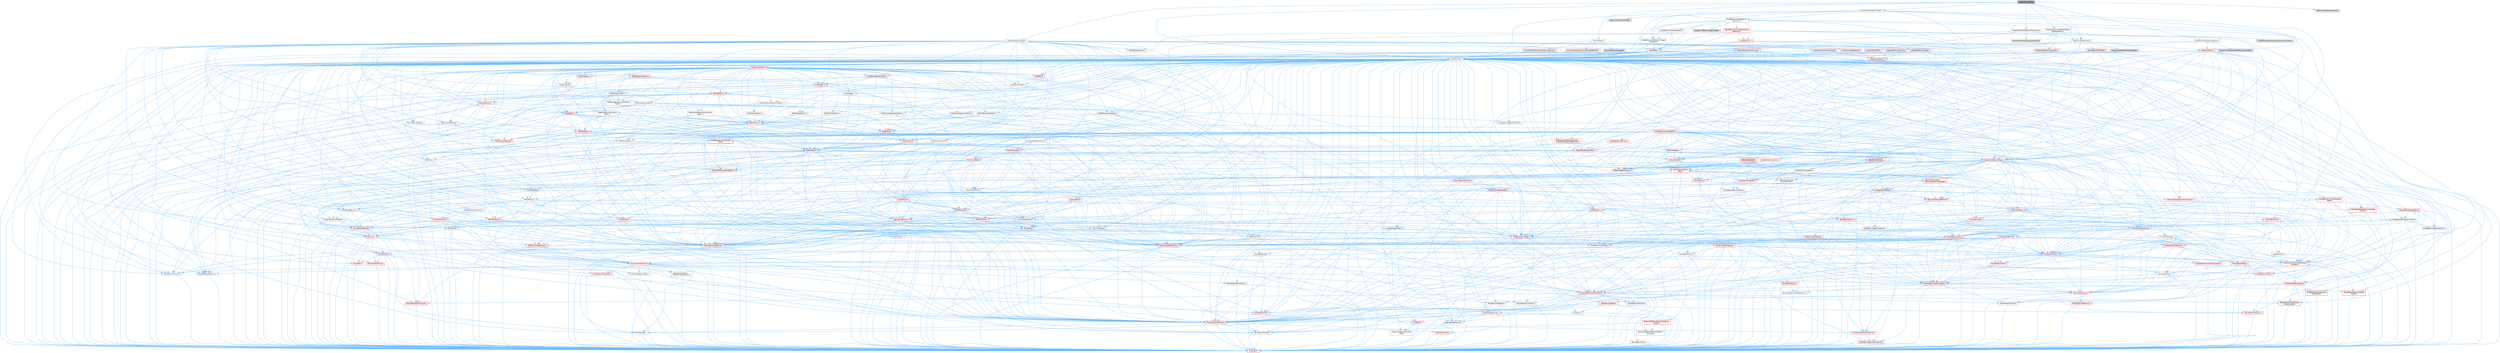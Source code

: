 digraph "AddPrimitiveTool.h"
{
 // INTERACTIVE_SVG=YES
 // LATEX_PDF_SIZE
  bgcolor="transparent";
  edge [fontname=Helvetica,fontsize=10,labelfontname=Helvetica,labelfontsize=10];
  node [fontname=Helvetica,fontsize=10,shape=box,height=0.2,width=0.4];
  Node1 [id="Node000001",label="AddPrimitiveTool.h",height=0.2,width=0.4,color="gray40", fillcolor="grey60", style="filled", fontcolor="black",tooltip=" "];
  Node1 -> Node2 [id="edge1_Node000001_Node000002",color="steelblue1",style="solid",tooltip=" "];
  Node2 [id="Node000002",label="BaseTools/SingleClickTool.h",height=0.2,width=0.4,color="grey40", fillcolor="white", style="filled",URL="$d5/d95/SingleClickTool_8h.html",tooltip=" "];
  Node2 -> Node3 [id="edge2_Node000002_Node000003",color="steelblue1",style="solid",tooltip=" "];
  Node3 [id="Node000003",label="BaseBehaviors/BehaviorTarget\lInterfaces.h",height=0.2,width=0.4,color="grey40", fillcolor="white", style="filled",URL="$d0/d82/BehaviorTargetInterfaces_8h.html",tooltip=" "];
  Node3 -> Node4 [id="edge3_Node000003_Node000004",color="steelblue1",style="solid",tooltip=" "];
  Node4 [id="Node000004",label="CoreMinimal.h",height=0.2,width=0.4,color="grey40", fillcolor="white", style="filled",URL="$d7/d67/CoreMinimal_8h.html",tooltip=" "];
  Node4 -> Node5 [id="edge4_Node000004_Node000005",color="steelblue1",style="solid",tooltip=" "];
  Node5 [id="Node000005",label="CoreTypes.h",height=0.2,width=0.4,color="red", fillcolor="#FFF0F0", style="filled",URL="$dc/dec/CoreTypes_8h.html",tooltip=" "];
  Node4 -> Node19 [id="edge5_Node000004_Node000019",color="steelblue1",style="solid",tooltip=" "];
  Node19 [id="Node000019",label="CoreFwd.h",height=0.2,width=0.4,color="red", fillcolor="#FFF0F0", style="filled",URL="$d1/d1e/CoreFwd_8h.html",tooltip=" "];
  Node19 -> Node5 [id="edge6_Node000019_Node000005",color="steelblue1",style="solid",tooltip=" "];
  Node19 -> Node20 [id="edge7_Node000019_Node000020",color="steelblue1",style="solid",tooltip=" "];
  Node20 [id="Node000020",label="Containers/ContainersFwd.h",height=0.2,width=0.4,color="red", fillcolor="#FFF0F0", style="filled",URL="$d4/d0a/ContainersFwd_8h.html",tooltip=" "];
  Node20 -> Node5 [id="edge8_Node000020_Node000005",color="steelblue1",style="solid",tooltip=" "];
  Node20 -> Node21 [id="edge9_Node000020_Node000021",color="steelblue1",style="solid",tooltip=" "];
  Node21 [id="Node000021",label="Traits/IsContiguousContainer.h",height=0.2,width=0.4,color="red", fillcolor="#FFF0F0", style="filled",URL="$d5/d3c/IsContiguousContainer_8h.html",tooltip=" "];
  Node21 -> Node5 [id="edge10_Node000021_Node000005",color="steelblue1",style="solid",tooltip=" "];
  Node19 -> Node25 [id="edge11_Node000019_Node000025",color="steelblue1",style="solid",tooltip=" "];
  Node25 [id="Node000025",label="UObject/UObjectHierarchy\lFwd.h",height=0.2,width=0.4,color="grey40", fillcolor="white", style="filled",URL="$d3/d13/UObjectHierarchyFwd_8h.html",tooltip=" "];
  Node4 -> Node25 [id="edge12_Node000004_Node000025",color="steelblue1",style="solid",tooltip=" "];
  Node4 -> Node20 [id="edge13_Node000004_Node000020",color="steelblue1",style="solid",tooltip=" "];
  Node4 -> Node26 [id="edge14_Node000004_Node000026",color="steelblue1",style="solid",tooltip=" "];
  Node26 [id="Node000026",label="Misc/VarArgs.h",height=0.2,width=0.4,color="grey40", fillcolor="white", style="filled",URL="$d5/d6f/VarArgs_8h.html",tooltip=" "];
  Node26 -> Node5 [id="edge15_Node000026_Node000005",color="steelblue1",style="solid",tooltip=" "];
  Node4 -> Node27 [id="edge16_Node000004_Node000027",color="steelblue1",style="solid",tooltip=" "];
  Node27 [id="Node000027",label="Logging/LogVerbosity.h",height=0.2,width=0.4,color="grey40", fillcolor="white", style="filled",URL="$d2/d8f/LogVerbosity_8h.html",tooltip=" "];
  Node27 -> Node5 [id="edge17_Node000027_Node000005",color="steelblue1",style="solid",tooltip=" "];
  Node4 -> Node28 [id="edge18_Node000004_Node000028",color="steelblue1",style="solid",tooltip=" "];
  Node28 [id="Node000028",label="Misc/OutputDevice.h",height=0.2,width=0.4,color="red", fillcolor="#FFF0F0", style="filled",URL="$d7/d32/OutputDevice_8h.html",tooltip=" "];
  Node28 -> Node19 [id="edge19_Node000028_Node000019",color="steelblue1",style="solid",tooltip=" "];
  Node28 -> Node5 [id="edge20_Node000028_Node000005",color="steelblue1",style="solid",tooltip=" "];
  Node28 -> Node27 [id="edge21_Node000028_Node000027",color="steelblue1",style="solid",tooltip=" "];
  Node28 -> Node26 [id="edge22_Node000028_Node000026",color="steelblue1",style="solid",tooltip=" "];
  Node4 -> Node34 [id="edge23_Node000004_Node000034",color="steelblue1",style="solid",tooltip=" "];
  Node34 [id="Node000034",label="HAL/PlatformCrt.h",height=0.2,width=0.4,color="red", fillcolor="#FFF0F0", style="filled",URL="$d8/d75/PlatformCrt_8h.html",tooltip=" "];
  Node4 -> Node44 [id="edge24_Node000004_Node000044",color="steelblue1",style="solid",tooltip=" "];
  Node44 [id="Node000044",label="HAL/PlatformMisc.h",height=0.2,width=0.4,color="red", fillcolor="#FFF0F0", style="filled",URL="$d0/df5/PlatformMisc_8h.html",tooltip=" "];
  Node44 -> Node5 [id="edge25_Node000044_Node000005",color="steelblue1",style="solid",tooltip=" "];
  Node4 -> Node63 [id="edge26_Node000004_Node000063",color="steelblue1",style="solid",tooltip=" "];
  Node63 [id="Node000063",label="Misc/AssertionMacros.h",height=0.2,width=0.4,color="red", fillcolor="#FFF0F0", style="filled",URL="$d0/dfa/AssertionMacros_8h.html",tooltip=" "];
  Node63 -> Node5 [id="edge27_Node000063_Node000005",color="steelblue1",style="solid",tooltip=" "];
  Node63 -> Node44 [id="edge28_Node000063_Node000044",color="steelblue1",style="solid",tooltip=" "];
  Node63 -> Node64 [id="edge29_Node000063_Node000064",color="steelblue1",style="solid",tooltip=" "];
  Node64 [id="Node000064",label="Templates/EnableIf.h",height=0.2,width=0.4,color="grey40", fillcolor="white", style="filled",URL="$d7/d60/EnableIf_8h.html",tooltip=" "];
  Node64 -> Node5 [id="edge30_Node000064_Node000005",color="steelblue1",style="solid",tooltip=" "];
  Node63 -> Node26 [id="edge31_Node000063_Node000026",color="steelblue1",style="solid",tooltip=" "];
  Node4 -> Node72 [id="edge32_Node000004_Node000072",color="steelblue1",style="solid",tooltip=" "];
  Node72 [id="Node000072",label="Templates/IsPointer.h",height=0.2,width=0.4,color="grey40", fillcolor="white", style="filled",URL="$d7/d05/IsPointer_8h.html",tooltip=" "];
  Node72 -> Node5 [id="edge33_Node000072_Node000005",color="steelblue1",style="solid",tooltip=" "];
  Node4 -> Node73 [id="edge34_Node000004_Node000073",color="steelblue1",style="solid",tooltip=" "];
  Node73 [id="Node000073",label="HAL/PlatformMemory.h",height=0.2,width=0.4,color="red", fillcolor="#FFF0F0", style="filled",URL="$de/d68/PlatformMemory_8h.html",tooltip=" "];
  Node73 -> Node5 [id="edge35_Node000073_Node000005",color="steelblue1",style="solid",tooltip=" "];
  Node4 -> Node56 [id="edge36_Node000004_Node000056",color="steelblue1",style="solid",tooltip=" "];
  Node56 [id="Node000056",label="HAL/PlatformAtomics.h",height=0.2,width=0.4,color="red", fillcolor="#FFF0F0", style="filled",URL="$d3/d36/PlatformAtomics_8h.html",tooltip=" "];
  Node56 -> Node5 [id="edge37_Node000056_Node000005",color="steelblue1",style="solid",tooltip=" "];
  Node4 -> Node78 [id="edge38_Node000004_Node000078",color="steelblue1",style="solid",tooltip=" "];
  Node78 [id="Node000078",label="Misc/Exec.h",height=0.2,width=0.4,color="grey40", fillcolor="white", style="filled",URL="$de/ddb/Exec_8h.html",tooltip=" "];
  Node78 -> Node5 [id="edge39_Node000078_Node000005",color="steelblue1",style="solid",tooltip=" "];
  Node78 -> Node63 [id="edge40_Node000078_Node000063",color="steelblue1",style="solid",tooltip=" "];
  Node4 -> Node79 [id="edge41_Node000004_Node000079",color="steelblue1",style="solid",tooltip=" "];
  Node79 [id="Node000079",label="HAL/MemoryBase.h",height=0.2,width=0.4,color="red", fillcolor="#FFF0F0", style="filled",URL="$d6/d9f/MemoryBase_8h.html",tooltip=" "];
  Node79 -> Node5 [id="edge42_Node000079_Node000005",color="steelblue1",style="solid",tooltip=" "];
  Node79 -> Node56 [id="edge43_Node000079_Node000056",color="steelblue1",style="solid",tooltip=" "];
  Node79 -> Node34 [id="edge44_Node000079_Node000034",color="steelblue1",style="solid",tooltip=" "];
  Node79 -> Node78 [id="edge45_Node000079_Node000078",color="steelblue1",style="solid",tooltip=" "];
  Node79 -> Node28 [id="edge46_Node000079_Node000028",color="steelblue1",style="solid",tooltip=" "];
  Node4 -> Node89 [id="edge47_Node000004_Node000089",color="steelblue1",style="solid",tooltip=" "];
  Node89 [id="Node000089",label="HAL/UnrealMemory.h",height=0.2,width=0.4,color="red", fillcolor="#FFF0F0", style="filled",URL="$d9/d96/UnrealMemory_8h.html",tooltip=" "];
  Node89 -> Node5 [id="edge48_Node000089_Node000005",color="steelblue1",style="solid",tooltip=" "];
  Node89 -> Node79 [id="edge49_Node000089_Node000079",color="steelblue1",style="solid",tooltip=" "];
  Node89 -> Node73 [id="edge50_Node000089_Node000073",color="steelblue1",style="solid",tooltip=" "];
  Node89 -> Node72 [id="edge51_Node000089_Node000072",color="steelblue1",style="solid",tooltip=" "];
  Node4 -> Node91 [id="edge52_Node000004_Node000091",color="steelblue1",style="solid",tooltip=" "];
  Node91 [id="Node000091",label="Templates/IsArithmetic.h",height=0.2,width=0.4,color="grey40", fillcolor="white", style="filled",URL="$d2/d5d/IsArithmetic_8h.html",tooltip=" "];
  Node91 -> Node5 [id="edge53_Node000091_Node000005",color="steelblue1",style="solid",tooltip=" "];
  Node4 -> Node85 [id="edge54_Node000004_Node000085",color="steelblue1",style="solid",tooltip=" "];
  Node85 [id="Node000085",label="Templates/AndOrNot.h",height=0.2,width=0.4,color="grey40", fillcolor="white", style="filled",URL="$db/d0a/AndOrNot_8h.html",tooltip=" "];
  Node85 -> Node5 [id="edge55_Node000085_Node000005",color="steelblue1",style="solid",tooltip=" "];
  Node4 -> Node92 [id="edge56_Node000004_Node000092",color="steelblue1",style="solid",tooltip=" "];
  Node92 [id="Node000092",label="Templates/IsPODType.h",height=0.2,width=0.4,color="grey40", fillcolor="white", style="filled",URL="$d7/db1/IsPODType_8h.html",tooltip=" "];
  Node92 -> Node5 [id="edge57_Node000092_Node000005",color="steelblue1",style="solid",tooltip=" "];
  Node4 -> Node93 [id="edge58_Node000004_Node000093",color="steelblue1",style="solid",tooltip=" "];
  Node93 [id="Node000093",label="Templates/IsUECoreType.h",height=0.2,width=0.4,color="red", fillcolor="#FFF0F0", style="filled",URL="$d1/db8/IsUECoreType_8h.html",tooltip=" "];
  Node93 -> Node5 [id="edge59_Node000093_Node000005",color="steelblue1",style="solid",tooltip=" "];
  Node4 -> Node86 [id="edge60_Node000004_Node000086",color="steelblue1",style="solid",tooltip=" "];
  Node86 [id="Node000086",label="Templates/IsTriviallyCopy\lConstructible.h",height=0.2,width=0.4,color="red", fillcolor="#FFF0F0", style="filled",URL="$d3/d78/IsTriviallyCopyConstructible_8h.html",tooltip=" "];
  Node86 -> Node5 [id="edge61_Node000086_Node000005",color="steelblue1",style="solid",tooltip=" "];
  Node4 -> Node94 [id="edge62_Node000004_Node000094",color="steelblue1",style="solid",tooltip=" "];
  Node94 [id="Node000094",label="Templates/UnrealTypeTraits.h",height=0.2,width=0.4,color="red", fillcolor="#FFF0F0", style="filled",URL="$d2/d2d/UnrealTypeTraits_8h.html",tooltip=" "];
  Node94 -> Node5 [id="edge63_Node000094_Node000005",color="steelblue1",style="solid",tooltip=" "];
  Node94 -> Node72 [id="edge64_Node000094_Node000072",color="steelblue1",style="solid",tooltip=" "];
  Node94 -> Node63 [id="edge65_Node000094_Node000063",color="steelblue1",style="solid",tooltip=" "];
  Node94 -> Node85 [id="edge66_Node000094_Node000085",color="steelblue1",style="solid",tooltip=" "];
  Node94 -> Node64 [id="edge67_Node000094_Node000064",color="steelblue1",style="solid",tooltip=" "];
  Node94 -> Node91 [id="edge68_Node000094_Node000091",color="steelblue1",style="solid",tooltip=" "];
  Node94 -> Node92 [id="edge69_Node000094_Node000092",color="steelblue1",style="solid",tooltip=" "];
  Node94 -> Node93 [id="edge70_Node000094_Node000093",color="steelblue1",style="solid",tooltip=" "];
  Node94 -> Node86 [id="edge71_Node000094_Node000086",color="steelblue1",style="solid",tooltip=" "];
  Node4 -> Node64 [id="edge72_Node000004_Node000064",color="steelblue1",style="solid",tooltip=" "];
  Node4 -> Node96 [id="edge73_Node000004_Node000096",color="steelblue1",style="solid",tooltip=" "];
  Node96 [id="Node000096",label="Templates/RemoveReference.h",height=0.2,width=0.4,color="grey40", fillcolor="white", style="filled",URL="$da/dbe/RemoveReference_8h.html",tooltip=" "];
  Node96 -> Node5 [id="edge74_Node000096_Node000005",color="steelblue1",style="solid",tooltip=" "];
  Node4 -> Node97 [id="edge75_Node000004_Node000097",color="steelblue1",style="solid",tooltip=" "];
  Node97 [id="Node000097",label="Templates/IntegralConstant.h",height=0.2,width=0.4,color="grey40", fillcolor="white", style="filled",URL="$db/d1b/IntegralConstant_8h.html",tooltip=" "];
  Node97 -> Node5 [id="edge76_Node000097_Node000005",color="steelblue1",style="solid",tooltip=" "];
  Node4 -> Node98 [id="edge77_Node000004_Node000098",color="steelblue1",style="solid",tooltip=" "];
  Node98 [id="Node000098",label="Templates/IsClass.h",height=0.2,width=0.4,color="grey40", fillcolor="white", style="filled",URL="$db/dcb/IsClass_8h.html",tooltip=" "];
  Node98 -> Node5 [id="edge78_Node000098_Node000005",color="steelblue1",style="solid",tooltip=" "];
  Node4 -> Node99 [id="edge79_Node000004_Node000099",color="steelblue1",style="solid",tooltip=" "];
  Node99 [id="Node000099",label="Templates/TypeCompatible\lBytes.h",height=0.2,width=0.4,color="red", fillcolor="#FFF0F0", style="filled",URL="$df/d0a/TypeCompatibleBytes_8h.html",tooltip=" "];
  Node99 -> Node5 [id="edge80_Node000099_Node000005",color="steelblue1",style="solid",tooltip=" "];
  Node4 -> Node21 [id="edge81_Node000004_Node000021",color="steelblue1",style="solid",tooltip=" "];
  Node4 -> Node100 [id="edge82_Node000004_Node000100",color="steelblue1",style="solid",tooltip=" "];
  Node100 [id="Node000100",label="Templates/UnrealTemplate.h",height=0.2,width=0.4,color="red", fillcolor="#FFF0F0", style="filled",URL="$d4/d24/UnrealTemplate_8h.html",tooltip=" "];
  Node100 -> Node5 [id="edge83_Node000100_Node000005",color="steelblue1",style="solid",tooltip=" "];
  Node100 -> Node72 [id="edge84_Node000100_Node000072",color="steelblue1",style="solid",tooltip=" "];
  Node100 -> Node89 [id="edge85_Node000100_Node000089",color="steelblue1",style="solid",tooltip=" "];
  Node100 -> Node94 [id="edge86_Node000100_Node000094",color="steelblue1",style="solid",tooltip=" "];
  Node100 -> Node96 [id="edge87_Node000100_Node000096",color="steelblue1",style="solid",tooltip=" "];
  Node100 -> Node99 [id="edge88_Node000100_Node000099",color="steelblue1",style="solid",tooltip=" "];
  Node100 -> Node21 [id="edge89_Node000100_Node000021",color="steelblue1",style="solid",tooltip=" "];
  Node4 -> Node49 [id="edge90_Node000004_Node000049",color="steelblue1",style="solid",tooltip=" "];
  Node49 [id="Node000049",label="Math/NumericLimits.h",height=0.2,width=0.4,color="grey40", fillcolor="white", style="filled",URL="$df/d1b/NumericLimits_8h.html",tooltip=" "];
  Node49 -> Node5 [id="edge91_Node000049_Node000005",color="steelblue1",style="solid",tooltip=" "];
  Node4 -> Node104 [id="edge92_Node000004_Node000104",color="steelblue1",style="solid",tooltip=" "];
  Node104 [id="Node000104",label="HAL/PlatformMath.h",height=0.2,width=0.4,color="red", fillcolor="#FFF0F0", style="filled",URL="$dc/d53/PlatformMath_8h.html",tooltip=" "];
  Node104 -> Node5 [id="edge93_Node000104_Node000005",color="steelblue1",style="solid",tooltip=" "];
  Node4 -> Node87 [id="edge94_Node000004_Node000087",color="steelblue1",style="solid",tooltip=" "];
  Node87 [id="Node000087",label="Templates/IsTriviallyCopy\lAssignable.h",height=0.2,width=0.4,color="red", fillcolor="#FFF0F0", style="filled",URL="$d2/df2/IsTriviallyCopyAssignable_8h.html",tooltip=" "];
  Node87 -> Node5 [id="edge95_Node000087_Node000005",color="steelblue1",style="solid",tooltip=" "];
  Node4 -> Node112 [id="edge96_Node000004_Node000112",color="steelblue1",style="solid",tooltip=" "];
  Node112 [id="Node000112",label="Templates/MemoryOps.h",height=0.2,width=0.4,color="red", fillcolor="#FFF0F0", style="filled",URL="$db/dea/MemoryOps_8h.html",tooltip=" "];
  Node112 -> Node5 [id="edge97_Node000112_Node000005",color="steelblue1",style="solid",tooltip=" "];
  Node112 -> Node89 [id="edge98_Node000112_Node000089",color="steelblue1",style="solid",tooltip=" "];
  Node112 -> Node87 [id="edge99_Node000112_Node000087",color="steelblue1",style="solid",tooltip=" "];
  Node112 -> Node86 [id="edge100_Node000112_Node000086",color="steelblue1",style="solid",tooltip=" "];
  Node112 -> Node94 [id="edge101_Node000112_Node000094",color="steelblue1",style="solid",tooltip=" "];
  Node4 -> Node113 [id="edge102_Node000004_Node000113",color="steelblue1",style="solid",tooltip=" "];
  Node113 [id="Node000113",label="Containers/ContainerAllocation\lPolicies.h",height=0.2,width=0.4,color="red", fillcolor="#FFF0F0", style="filled",URL="$d7/dff/ContainerAllocationPolicies_8h.html",tooltip=" "];
  Node113 -> Node5 [id="edge103_Node000113_Node000005",color="steelblue1",style="solid",tooltip=" "];
  Node113 -> Node113 [id="edge104_Node000113_Node000113",color="steelblue1",style="solid",tooltip=" "];
  Node113 -> Node104 [id="edge105_Node000113_Node000104",color="steelblue1",style="solid",tooltip=" "];
  Node113 -> Node89 [id="edge106_Node000113_Node000089",color="steelblue1",style="solid",tooltip=" "];
  Node113 -> Node49 [id="edge107_Node000113_Node000049",color="steelblue1",style="solid",tooltip=" "];
  Node113 -> Node63 [id="edge108_Node000113_Node000063",color="steelblue1",style="solid",tooltip=" "];
  Node113 -> Node112 [id="edge109_Node000113_Node000112",color="steelblue1",style="solid",tooltip=" "];
  Node113 -> Node99 [id="edge110_Node000113_Node000099",color="steelblue1",style="solid",tooltip=" "];
  Node4 -> Node116 [id="edge111_Node000004_Node000116",color="steelblue1",style="solid",tooltip=" "];
  Node116 [id="Node000116",label="Templates/IsEnumClass.h",height=0.2,width=0.4,color="grey40", fillcolor="white", style="filled",URL="$d7/d15/IsEnumClass_8h.html",tooltip=" "];
  Node116 -> Node5 [id="edge112_Node000116_Node000005",color="steelblue1",style="solid",tooltip=" "];
  Node116 -> Node85 [id="edge113_Node000116_Node000085",color="steelblue1",style="solid",tooltip=" "];
  Node4 -> Node117 [id="edge114_Node000004_Node000117",color="steelblue1",style="solid",tooltip=" "];
  Node117 [id="Node000117",label="HAL/PlatformProperties.h",height=0.2,width=0.4,color="red", fillcolor="#FFF0F0", style="filled",URL="$d9/db0/PlatformProperties_8h.html",tooltip=" "];
  Node117 -> Node5 [id="edge115_Node000117_Node000005",color="steelblue1",style="solid",tooltip=" "];
  Node4 -> Node120 [id="edge116_Node000004_Node000120",color="steelblue1",style="solid",tooltip=" "];
  Node120 [id="Node000120",label="Misc/EngineVersionBase.h",height=0.2,width=0.4,color="grey40", fillcolor="white", style="filled",URL="$d5/d2b/EngineVersionBase_8h.html",tooltip=" "];
  Node120 -> Node5 [id="edge117_Node000120_Node000005",color="steelblue1",style="solid",tooltip=" "];
  Node4 -> Node121 [id="edge118_Node000004_Node000121",color="steelblue1",style="solid",tooltip=" "];
  Node121 [id="Node000121",label="Internationalization\l/TextNamespaceFwd.h",height=0.2,width=0.4,color="grey40", fillcolor="white", style="filled",URL="$d8/d97/TextNamespaceFwd_8h.html",tooltip=" "];
  Node121 -> Node5 [id="edge119_Node000121_Node000005",color="steelblue1",style="solid",tooltip=" "];
  Node4 -> Node122 [id="edge120_Node000004_Node000122",color="steelblue1",style="solid",tooltip=" "];
  Node122 [id="Node000122",label="Serialization/Archive.h",height=0.2,width=0.4,color="red", fillcolor="#FFF0F0", style="filled",URL="$d7/d3b/Archive_8h.html",tooltip=" "];
  Node122 -> Node19 [id="edge121_Node000122_Node000019",color="steelblue1",style="solid",tooltip=" "];
  Node122 -> Node5 [id="edge122_Node000122_Node000005",color="steelblue1",style="solid",tooltip=" "];
  Node122 -> Node117 [id="edge123_Node000122_Node000117",color="steelblue1",style="solid",tooltip=" "];
  Node122 -> Node121 [id="edge124_Node000122_Node000121",color="steelblue1",style="solid",tooltip=" "];
  Node122 -> Node63 [id="edge125_Node000122_Node000063",color="steelblue1",style="solid",tooltip=" "];
  Node122 -> Node120 [id="edge126_Node000122_Node000120",color="steelblue1",style="solid",tooltip=" "];
  Node122 -> Node26 [id="edge127_Node000122_Node000026",color="steelblue1",style="solid",tooltip=" "];
  Node122 -> Node64 [id="edge128_Node000122_Node000064",color="steelblue1",style="solid",tooltip=" "];
  Node122 -> Node116 [id="edge129_Node000122_Node000116",color="steelblue1",style="solid",tooltip=" "];
  Node122 -> Node100 [id="edge130_Node000122_Node000100",color="steelblue1",style="solid",tooltip=" "];
  Node122 -> Node125 [id="edge131_Node000122_Node000125",color="steelblue1",style="solid",tooltip=" "];
  Node125 [id="Node000125",label="UObject/ObjectVersion.h",height=0.2,width=0.4,color="grey40", fillcolor="white", style="filled",URL="$da/d63/ObjectVersion_8h.html",tooltip=" "];
  Node125 -> Node5 [id="edge132_Node000125_Node000005",color="steelblue1",style="solid",tooltip=" "];
  Node4 -> Node126 [id="edge133_Node000004_Node000126",color="steelblue1",style="solid",tooltip=" "];
  Node126 [id="Node000126",label="Templates/Less.h",height=0.2,width=0.4,color="grey40", fillcolor="white", style="filled",URL="$de/dc8/Less_8h.html",tooltip=" "];
  Node126 -> Node5 [id="edge134_Node000126_Node000005",color="steelblue1",style="solid",tooltip=" "];
  Node126 -> Node100 [id="edge135_Node000126_Node000100",color="steelblue1",style="solid",tooltip=" "];
  Node4 -> Node127 [id="edge136_Node000004_Node000127",color="steelblue1",style="solid",tooltip=" "];
  Node127 [id="Node000127",label="Templates/Sorting.h",height=0.2,width=0.4,color="red", fillcolor="#FFF0F0", style="filled",URL="$d3/d9e/Sorting_8h.html",tooltip=" "];
  Node127 -> Node5 [id="edge137_Node000127_Node000005",color="steelblue1",style="solid",tooltip=" "];
  Node127 -> Node104 [id="edge138_Node000127_Node000104",color="steelblue1",style="solid",tooltip=" "];
  Node127 -> Node126 [id="edge139_Node000127_Node000126",color="steelblue1",style="solid",tooltip=" "];
  Node4 -> Node138 [id="edge140_Node000004_Node000138",color="steelblue1",style="solid",tooltip=" "];
  Node138 [id="Node000138",label="Misc/Char.h",height=0.2,width=0.4,color="red", fillcolor="#FFF0F0", style="filled",URL="$d0/d58/Char_8h.html",tooltip=" "];
  Node138 -> Node5 [id="edge141_Node000138_Node000005",color="steelblue1",style="solid",tooltip=" "];
  Node4 -> Node141 [id="edge142_Node000004_Node000141",color="steelblue1",style="solid",tooltip=" "];
  Node141 [id="Node000141",label="GenericPlatform/GenericPlatform\lStricmp.h",height=0.2,width=0.4,color="grey40", fillcolor="white", style="filled",URL="$d2/d86/GenericPlatformStricmp_8h.html",tooltip=" "];
  Node141 -> Node5 [id="edge143_Node000141_Node000005",color="steelblue1",style="solid",tooltip=" "];
  Node4 -> Node142 [id="edge144_Node000004_Node000142",color="steelblue1",style="solid",tooltip=" "];
  Node142 [id="Node000142",label="GenericPlatform/GenericPlatform\lString.h",height=0.2,width=0.4,color="red", fillcolor="#FFF0F0", style="filled",URL="$dd/d20/GenericPlatformString_8h.html",tooltip=" "];
  Node142 -> Node5 [id="edge145_Node000142_Node000005",color="steelblue1",style="solid",tooltip=" "];
  Node142 -> Node141 [id="edge146_Node000142_Node000141",color="steelblue1",style="solid",tooltip=" "];
  Node142 -> Node64 [id="edge147_Node000142_Node000064",color="steelblue1",style="solid",tooltip=" "];
  Node4 -> Node75 [id="edge148_Node000004_Node000075",color="steelblue1",style="solid",tooltip=" "];
  Node75 [id="Node000075",label="HAL/PlatformString.h",height=0.2,width=0.4,color="red", fillcolor="#FFF0F0", style="filled",URL="$db/db5/PlatformString_8h.html",tooltip=" "];
  Node75 -> Node5 [id="edge149_Node000075_Node000005",color="steelblue1",style="solid",tooltip=" "];
  Node4 -> Node145 [id="edge150_Node000004_Node000145",color="steelblue1",style="solid",tooltip=" "];
  Node145 [id="Node000145",label="Misc/CString.h",height=0.2,width=0.4,color="red", fillcolor="#FFF0F0", style="filled",URL="$d2/d49/CString_8h.html",tooltip=" "];
  Node145 -> Node5 [id="edge151_Node000145_Node000005",color="steelblue1",style="solid",tooltip=" "];
  Node145 -> Node34 [id="edge152_Node000145_Node000034",color="steelblue1",style="solid",tooltip=" "];
  Node145 -> Node75 [id="edge153_Node000145_Node000075",color="steelblue1",style="solid",tooltip=" "];
  Node145 -> Node63 [id="edge154_Node000145_Node000063",color="steelblue1",style="solid",tooltip=" "];
  Node145 -> Node138 [id="edge155_Node000145_Node000138",color="steelblue1",style="solid",tooltip=" "];
  Node145 -> Node26 [id="edge156_Node000145_Node000026",color="steelblue1",style="solid",tooltip=" "];
  Node4 -> Node146 [id="edge157_Node000004_Node000146",color="steelblue1",style="solid",tooltip=" "];
  Node146 [id="Node000146",label="Misc/Crc.h",height=0.2,width=0.4,color="red", fillcolor="#FFF0F0", style="filled",URL="$d4/dd2/Crc_8h.html",tooltip=" "];
  Node146 -> Node5 [id="edge158_Node000146_Node000005",color="steelblue1",style="solid",tooltip=" "];
  Node146 -> Node75 [id="edge159_Node000146_Node000075",color="steelblue1",style="solid",tooltip=" "];
  Node146 -> Node63 [id="edge160_Node000146_Node000063",color="steelblue1",style="solid",tooltip=" "];
  Node146 -> Node145 [id="edge161_Node000146_Node000145",color="steelblue1",style="solid",tooltip=" "];
  Node146 -> Node138 [id="edge162_Node000146_Node000138",color="steelblue1",style="solid",tooltip=" "];
  Node146 -> Node94 [id="edge163_Node000146_Node000094",color="steelblue1",style="solid",tooltip=" "];
  Node4 -> Node137 [id="edge164_Node000004_Node000137",color="steelblue1",style="solid",tooltip=" "];
  Node137 [id="Node000137",label="Math/UnrealMathUtility.h",height=0.2,width=0.4,color="red", fillcolor="#FFF0F0", style="filled",URL="$db/db8/UnrealMathUtility_8h.html",tooltip=" "];
  Node137 -> Node5 [id="edge165_Node000137_Node000005",color="steelblue1",style="solid",tooltip=" "];
  Node137 -> Node63 [id="edge166_Node000137_Node000063",color="steelblue1",style="solid",tooltip=" "];
  Node137 -> Node104 [id="edge167_Node000137_Node000104",color="steelblue1",style="solid",tooltip=" "];
  Node4 -> Node147 [id="edge168_Node000004_Node000147",color="steelblue1",style="solid",tooltip=" "];
  Node147 [id="Node000147",label="Containers/UnrealString.h",height=0.2,width=0.4,color="red", fillcolor="#FFF0F0", style="filled",URL="$d5/dba/UnrealString_8h.html",tooltip=" "];
  Node4 -> Node151 [id="edge169_Node000004_Node000151",color="steelblue1",style="solid",tooltip=" "];
  Node151 [id="Node000151",label="Containers/Array.h",height=0.2,width=0.4,color="red", fillcolor="#FFF0F0", style="filled",URL="$df/dd0/Array_8h.html",tooltip=" "];
  Node151 -> Node5 [id="edge170_Node000151_Node000005",color="steelblue1",style="solid",tooltip=" "];
  Node151 -> Node63 [id="edge171_Node000151_Node000063",color="steelblue1",style="solid",tooltip=" "];
  Node151 -> Node89 [id="edge172_Node000151_Node000089",color="steelblue1",style="solid",tooltip=" "];
  Node151 -> Node94 [id="edge173_Node000151_Node000094",color="steelblue1",style="solid",tooltip=" "];
  Node151 -> Node100 [id="edge174_Node000151_Node000100",color="steelblue1",style="solid",tooltip=" "];
  Node151 -> Node113 [id="edge175_Node000151_Node000113",color="steelblue1",style="solid",tooltip=" "];
  Node151 -> Node122 [id="edge176_Node000151_Node000122",color="steelblue1",style="solid",tooltip=" "];
  Node151 -> Node130 [id="edge177_Node000151_Node000130",color="steelblue1",style="solid",tooltip=" "];
  Node130 [id="Node000130",label="Templates/Invoke.h",height=0.2,width=0.4,color="red", fillcolor="#FFF0F0", style="filled",URL="$d7/deb/Invoke_8h.html",tooltip=" "];
  Node130 -> Node5 [id="edge178_Node000130_Node000005",color="steelblue1",style="solid",tooltip=" "];
  Node130 -> Node100 [id="edge179_Node000130_Node000100",color="steelblue1",style="solid",tooltip=" "];
  Node151 -> Node126 [id="edge180_Node000151_Node000126",color="steelblue1",style="solid",tooltip=" "];
  Node151 -> Node127 [id="edge181_Node000151_Node000127",color="steelblue1",style="solid",tooltip=" "];
  Node151 -> Node174 [id="edge182_Node000151_Node000174",color="steelblue1",style="solid",tooltip=" "];
  Node174 [id="Node000174",label="Templates/AlignmentTemplates.h",height=0.2,width=0.4,color="red", fillcolor="#FFF0F0", style="filled",URL="$dd/d32/AlignmentTemplates_8h.html",tooltip=" "];
  Node174 -> Node5 [id="edge183_Node000174_Node000005",color="steelblue1",style="solid",tooltip=" "];
  Node174 -> Node72 [id="edge184_Node000174_Node000072",color="steelblue1",style="solid",tooltip=" "];
  Node4 -> Node175 [id="edge185_Node000004_Node000175",color="steelblue1",style="solid",tooltip=" "];
  Node175 [id="Node000175",label="Misc/FrameNumber.h",height=0.2,width=0.4,color="grey40", fillcolor="white", style="filled",URL="$dd/dbd/FrameNumber_8h.html",tooltip=" "];
  Node175 -> Node5 [id="edge186_Node000175_Node000005",color="steelblue1",style="solid",tooltip=" "];
  Node175 -> Node49 [id="edge187_Node000175_Node000049",color="steelblue1",style="solid",tooltip=" "];
  Node175 -> Node137 [id="edge188_Node000175_Node000137",color="steelblue1",style="solid",tooltip=" "];
  Node175 -> Node64 [id="edge189_Node000175_Node000064",color="steelblue1",style="solid",tooltip=" "];
  Node175 -> Node94 [id="edge190_Node000175_Node000094",color="steelblue1",style="solid",tooltip=" "];
  Node4 -> Node176 [id="edge191_Node000004_Node000176",color="steelblue1",style="solid",tooltip=" "];
  Node176 [id="Node000176",label="Misc/Timespan.h",height=0.2,width=0.4,color="grey40", fillcolor="white", style="filled",URL="$da/dd9/Timespan_8h.html",tooltip=" "];
  Node176 -> Node5 [id="edge192_Node000176_Node000005",color="steelblue1",style="solid",tooltip=" "];
  Node176 -> Node177 [id="edge193_Node000176_Node000177",color="steelblue1",style="solid",tooltip=" "];
  Node177 [id="Node000177",label="Math/Interval.h",height=0.2,width=0.4,color="grey40", fillcolor="white", style="filled",URL="$d1/d55/Interval_8h.html",tooltip=" "];
  Node177 -> Node5 [id="edge194_Node000177_Node000005",color="steelblue1",style="solid",tooltip=" "];
  Node177 -> Node91 [id="edge195_Node000177_Node000091",color="steelblue1",style="solid",tooltip=" "];
  Node177 -> Node94 [id="edge196_Node000177_Node000094",color="steelblue1",style="solid",tooltip=" "];
  Node177 -> Node49 [id="edge197_Node000177_Node000049",color="steelblue1",style="solid",tooltip=" "];
  Node177 -> Node137 [id="edge198_Node000177_Node000137",color="steelblue1",style="solid",tooltip=" "];
  Node176 -> Node137 [id="edge199_Node000176_Node000137",color="steelblue1",style="solid",tooltip=" "];
  Node176 -> Node63 [id="edge200_Node000176_Node000063",color="steelblue1",style="solid",tooltip=" "];
  Node4 -> Node178 [id="edge201_Node000004_Node000178",color="steelblue1",style="solid",tooltip=" "];
  Node178 [id="Node000178",label="Containers/StringConv.h",height=0.2,width=0.4,color="red", fillcolor="#FFF0F0", style="filled",URL="$d3/ddf/StringConv_8h.html",tooltip=" "];
  Node178 -> Node5 [id="edge202_Node000178_Node000005",color="steelblue1",style="solid",tooltip=" "];
  Node178 -> Node63 [id="edge203_Node000178_Node000063",color="steelblue1",style="solid",tooltip=" "];
  Node178 -> Node113 [id="edge204_Node000178_Node000113",color="steelblue1",style="solid",tooltip=" "];
  Node178 -> Node151 [id="edge205_Node000178_Node000151",color="steelblue1",style="solid",tooltip=" "];
  Node178 -> Node145 [id="edge206_Node000178_Node000145",color="steelblue1",style="solid",tooltip=" "];
  Node178 -> Node179 [id="edge207_Node000178_Node000179",color="steelblue1",style="solid",tooltip=" "];
  Node179 [id="Node000179",label="Templates/IsArray.h",height=0.2,width=0.4,color="grey40", fillcolor="white", style="filled",URL="$d8/d8d/IsArray_8h.html",tooltip=" "];
  Node179 -> Node5 [id="edge208_Node000179_Node000005",color="steelblue1",style="solid",tooltip=" "];
  Node178 -> Node100 [id="edge209_Node000178_Node000100",color="steelblue1",style="solid",tooltip=" "];
  Node178 -> Node94 [id="edge210_Node000178_Node000094",color="steelblue1",style="solid",tooltip=" "];
  Node178 -> Node21 [id="edge211_Node000178_Node000021",color="steelblue1",style="solid",tooltip=" "];
  Node4 -> Node180 [id="edge212_Node000004_Node000180",color="steelblue1",style="solid",tooltip=" "];
  Node180 [id="Node000180",label="UObject/UnrealNames.h",height=0.2,width=0.4,color="red", fillcolor="#FFF0F0", style="filled",URL="$d8/db1/UnrealNames_8h.html",tooltip=" "];
  Node180 -> Node5 [id="edge213_Node000180_Node000005",color="steelblue1",style="solid",tooltip=" "];
  Node4 -> Node182 [id="edge214_Node000004_Node000182",color="steelblue1",style="solid",tooltip=" "];
  Node182 [id="Node000182",label="UObject/NameTypes.h",height=0.2,width=0.4,color="red", fillcolor="#FFF0F0", style="filled",URL="$d6/d35/NameTypes_8h.html",tooltip=" "];
  Node182 -> Node5 [id="edge215_Node000182_Node000005",color="steelblue1",style="solid",tooltip=" "];
  Node182 -> Node63 [id="edge216_Node000182_Node000063",color="steelblue1",style="solid",tooltip=" "];
  Node182 -> Node89 [id="edge217_Node000182_Node000089",color="steelblue1",style="solid",tooltip=" "];
  Node182 -> Node94 [id="edge218_Node000182_Node000094",color="steelblue1",style="solid",tooltip=" "];
  Node182 -> Node100 [id="edge219_Node000182_Node000100",color="steelblue1",style="solid",tooltip=" "];
  Node182 -> Node147 [id="edge220_Node000182_Node000147",color="steelblue1",style="solid",tooltip=" "];
  Node182 -> Node178 [id="edge221_Node000182_Node000178",color="steelblue1",style="solid",tooltip=" "];
  Node182 -> Node180 [id="edge222_Node000182_Node000180",color="steelblue1",style="solid",tooltip=" "];
  Node4 -> Node190 [id="edge223_Node000004_Node000190",color="steelblue1",style="solid",tooltip=" "];
  Node190 [id="Node000190",label="Misc/Parse.h",height=0.2,width=0.4,color="red", fillcolor="#FFF0F0", style="filled",URL="$dc/d71/Parse_8h.html",tooltip=" "];
  Node190 -> Node147 [id="edge224_Node000190_Node000147",color="steelblue1",style="solid",tooltip=" "];
  Node190 -> Node5 [id="edge225_Node000190_Node000005",color="steelblue1",style="solid",tooltip=" "];
  Node190 -> Node34 [id="edge226_Node000190_Node000034",color="steelblue1",style="solid",tooltip=" "];
  Node190 -> Node51 [id="edge227_Node000190_Node000051",color="steelblue1",style="solid",tooltip=" "];
  Node51 [id="Node000051",label="Misc/EnumClassFlags.h",height=0.2,width=0.4,color="grey40", fillcolor="white", style="filled",URL="$d8/de7/EnumClassFlags_8h.html",tooltip=" "];
  Node190 -> Node191 [id="edge228_Node000190_Node000191",color="steelblue1",style="solid",tooltip=" "];
  Node191 [id="Node000191",label="Templates/Function.h",height=0.2,width=0.4,color="red", fillcolor="#FFF0F0", style="filled",URL="$df/df5/Function_8h.html",tooltip=" "];
  Node191 -> Node5 [id="edge229_Node000191_Node000005",color="steelblue1",style="solid",tooltip=" "];
  Node191 -> Node63 [id="edge230_Node000191_Node000063",color="steelblue1",style="solid",tooltip=" "];
  Node191 -> Node89 [id="edge231_Node000191_Node000089",color="steelblue1",style="solid",tooltip=" "];
  Node191 -> Node94 [id="edge232_Node000191_Node000094",color="steelblue1",style="solid",tooltip=" "];
  Node191 -> Node130 [id="edge233_Node000191_Node000130",color="steelblue1",style="solid",tooltip=" "];
  Node191 -> Node100 [id="edge234_Node000191_Node000100",color="steelblue1",style="solid",tooltip=" "];
  Node191 -> Node137 [id="edge235_Node000191_Node000137",color="steelblue1",style="solid",tooltip=" "];
  Node4 -> Node174 [id="edge236_Node000004_Node000174",color="steelblue1",style="solid",tooltip=" "];
  Node4 -> Node193 [id="edge237_Node000004_Node000193",color="steelblue1",style="solid",tooltip=" "];
  Node193 [id="Node000193",label="Misc/StructBuilder.h",height=0.2,width=0.4,color="grey40", fillcolor="white", style="filled",URL="$d9/db3/StructBuilder_8h.html",tooltip=" "];
  Node193 -> Node5 [id="edge238_Node000193_Node000005",color="steelblue1",style="solid",tooltip=" "];
  Node193 -> Node137 [id="edge239_Node000193_Node000137",color="steelblue1",style="solid",tooltip=" "];
  Node193 -> Node174 [id="edge240_Node000193_Node000174",color="steelblue1",style="solid",tooltip=" "];
  Node4 -> Node106 [id="edge241_Node000004_Node000106",color="steelblue1",style="solid",tooltip=" "];
  Node106 [id="Node000106",label="Templates/Decay.h",height=0.2,width=0.4,color="red", fillcolor="#FFF0F0", style="filled",URL="$dd/d0f/Decay_8h.html",tooltip=" "];
  Node106 -> Node5 [id="edge242_Node000106_Node000005",color="steelblue1",style="solid",tooltip=" "];
  Node106 -> Node96 [id="edge243_Node000106_Node000096",color="steelblue1",style="solid",tooltip=" "];
  Node4 -> Node194 [id="edge244_Node000004_Node000194",color="steelblue1",style="solid",tooltip=" "];
  Node194 [id="Node000194",label="Templates/PointerIsConvertible\lFromTo.h",height=0.2,width=0.4,color="red", fillcolor="#FFF0F0", style="filled",URL="$d6/d65/PointerIsConvertibleFromTo_8h.html",tooltip=" "];
  Node194 -> Node5 [id="edge245_Node000194_Node000005",color="steelblue1",style="solid",tooltip=" "];
  Node4 -> Node130 [id="edge246_Node000004_Node000130",color="steelblue1",style="solid",tooltip=" "];
  Node4 -> Node191 [id="edge247_Node000004_Node000191",color="steelblue1",style="solid",tooltip=" "];
  Node4 -> Node163 [id="edge248_Node000004_Node000163",color="steelblue1",style="solid",tooltip=" "];
  Node163 [id="Node000163",label="Templates/TypeHash.h",height=0.2,width=0.4,color="red", fillcolor="#FFF0F0", style="filled",URL="$d1/d62/TypeHash_8h.html",tooltip=" "];
  Node163 -> Node5 [id="edge249_Node000163_Node000005",color="steelblue1",style="solid",tooltip=" "];
  Node163 -> Node146 [id="edge250_Node000163_Node000146",color="steelblue1",style="solid",tooltip=" "];
  Node4 -> Node195 [id="edge251_Node000004_Node000195",color="steelblue1",style="solid",tooltip=" "];
  Node195 [id="Node000195",label="Containers/ScriptArray.h",height=0.2,width=0.4,color="red", fillcolor="#FFF0F0", style="filled",URL="$dc/daf/ScriptArray_8h.html",tooltip=" "];
  Node195 -> Node5 [id="edge252_Node000195_Node000005",color="steelblue1",style="solid",tooltip=" "];
  Node195 -> Node63 [id="edge253_Node000195_Node000063",color="steelblue1",style="solid",tooltip=" "];
  Node195 -> Node89 [id="edge254_Node000195_Node000089",color="steelblue1",style="solid",tooltip=" "];
  Node195 -> Node113 [id="edge255_Node000195_Node000113",color="steelblue1",style="solid",tooltip=" "];
  Node195 -> Node151 [id="edge256_Node000195_Node000151",color="steelblue1",style="solid",tooltip=" "];
  Node4 -> Node196 [id="edge257_Node000004_Node000196",color="steelblue1",style="solid",tooltip=" "];
  Node196 [id="Node000196",label="Containers/BitArray.h",height=0.2,width=0.4,color="red", fillcolor="#FFF0F0", style="filled",URL="$d1/de4/BitArray_8h.html",tooltip=" "];
  Node196 -> Node113 [id="edge258_Node000196_Node000113",color="steelblue1",style="solid",tooltip=" "];
  Node196 -> Node5 [id="edge259_Node000196_Node000005",color="steelblue1",style="solid",tooltip=" "];
  Node196 -> Node56 [id="edge260_Node000196_Node000056",color="steelblue1",style="solid",tooltip=" "];
  Node196 -> Node89 [id="edge261_Node000196_Node000089",color="steelblue1",style="solid",tooltip=" "];
  Node196 -> Node137 [id="edge262_Node000196_Node000137",color="steelblue1",style="solid",tooltip=" "];
  Node196 -> Node63 [id="edge263_Node000196_Node000063",color="steelblue1",style="solid",tooltip=" "];
  Node196 -> Node51 [id="edge264_Node000196_Node000051",color="steelblue1",style="solid",tooltip=" "];
  Node196 -> Node122 [id="edge265_Node000196_Node000122",color="steelblue1",style="solid",tooltip=" "];
  Node196 -> Node64 [id="edge266_Node000196_Node000064",color="steelblue1",style="solid",tooltip=" "];
  Node196 -> Node130 [id="edge267_Node000196_Node000130",color="steelblue1",style="solid",tooltip=" "];
  Node196 -> Node100 [id="edge268_Node000196_Node000100",color="steelblue1",style="solid",tooltip=" "];
  Node196 -> Node94 [id="edge269_Node000196_Node000094",color="steelblue1",style="solid",tooltip=" "];
  Node4 -> Node197 [id="edge270_Node000004_Node000197",color="steelblue1",style="solid",tooltip=" "];
  Node197 [id="Node000197",label="Containers/SparseArray.h",height=0.2,width=0.4,color="red", fillcolor="#FFF0F0", style="filled",URL="$d5/dbf/SparseArray_8h.html",tooltip=" "];
  Node197 -> Node5 [id="edge271_Node000197_Node000005",color="steelblue1",style="solid",tooltip=" "];
  Node197 -> Node63 [id="edge272_Node000197_Node000063",color="steelblue1",style="solid",tooltip=" "];
  Node197 -> Node89 [id="edge273_Node000197_Node000089",color="steelblue1",style="solid",tooltip=" "];
  Node197 -> Node94 [id="edge274_Node000197_Node000094",color="steelblue1",style="solid",tooltip=" "];
  Node197 -> Node100 [id="edge275_Node000197_Node000100",color="steelblue1",style="solid",tooltip=" "];
  Node197 -> Node113 [id="edge276_Node000197_Node000113",color="steelblue1",style="solid",tooltip=" "];
  Node197 -> Node126 [id="edge277_Node000197_Node000126",color="steelblue1",style="solid",tooltip=" "];
  Node197 -> Node151 [id="edge278_Node000197_Node000151",color="steelblue1",style="solid",tooltip=" "];
  Node197 -> Node137 [id="edge279_Node000197_Node000137",color="steelblue1",style="solid",tooltip=" "];
  Node197 -> Node195 [id="edge280_Node000197_Node000195",color="steelblue1",style="solid",tooltip=" "];
  Node197 -> Node196 [id="edge281_Node000197_Node000196",color="steelblue1",style="solid",tooltip=" "];
  Node197 -> Node147 [id="edge282_Node000197_Node000147",color="steelblue1",style="solid",tooltip=" "];
  Node4 -> Node213 [id="edge283_Node000004_Node000213",color="steelblue1",style="solid",tooltip=" "];
  Node213 [id="Node000213",label="Containers/Set.h",height=0.2,width=0.4,color="red", fillcolor="#FFF0F0", style="filled",URL="$d4/d45/Set_8h.html",tooltip=" "];
  Node213 -> Node113 [id="edge284_Node000213_Node000113",color="steelblue1",style="solid",tooltip=" "];
  Node213 -> Node197 [id="edge285_Node000213_Node000197",color="steelblue1",style="solid",tooltip=" "];
  Node213 -> Node20 [id="edge286_Node000213_Node000020",color="steelblue1",style="solid",tooltip=" "];
  Node213 -> Node137 [id="edge287_Node000213_Node000137",color="steelblue1",style="solid",tooltip=" "];
  Node213 -> Node63 [id="edge288_Node000213_Node000063",color="steelblue1",style="solid",tooltip=" "];
  Node213 -> Node193 [id="edge289_Node000213_Node000193",color="steelblue1",style="solid",tooltip=" "];
  Node213 -> Node191 [id="edge290_Node000213_Node000191",color="steelblue1",style="solid",tooltip=" "];
  Node213 -> Node127 [id="edge291_Node000213_Node000127",color="steelblue1",style="solid",tooltip=" "];
  Node213 -> Node163 [id="edge292_Node000213_Node000163",color="steelblue1",style="solid",tooltip=" "];
  Node213 -> Node100 [id="edge293_Node000213_Node000100",color="steelblue1",style="solid",tooltip=" "];
  Node4 -> Node216 [id="edge294_Node000004_Node000216",color="steelblue1",style="solid",tooltip=" "];
  Node216 [id="Node000216",label="Algo/Reverse.h",height=0.2,width=0.4,color="grey40", fillcolor="white", style="filled",URL="$d5/d93/Reverse_8h.html",tooltip=" "];
  Node216 -> Node5 [id="edge295_Node000216_Node000005",color="steelblue1",style="solid",tooltip=" "];
  Node216 -> Node100 [id="edge296_Node000216_Node000100",color="steelblue1",style="solid",tooltip=" "];
  Node4 -> Node217 [id="edge297_Node000004_Node000217",color="steelblue1",style="solid",tooltip=" "];
  Node217 [id="Node000217",label="Containers/Map.h",height=0.2,width=0.4,color="red", fillcolor="#FFF0F0", style="filled",URL="$df/d79/Map_8h.html",tooltip=" "];
  Node217 -> Node5 [id="edge298_Node000217_Node000005",color="steelblue1",style="solid",tooltip=" "];
  Node217 -> Node216 [id="edge299_Node000217_Node000216",color="steelblue1",style="solid",tooltip=" "];
  Node217 -> Node213 [id="edge300_Node000217_Node000213",color="steelblue1",style="solid",tooltip=" "];
  Node217 -> Node147 [id="edge301_Node000217_Node000147",color="steelblue1",style="solid",tooltip=" "];
  Node217 -> Node63 [id="edge302_Node000217_Node000063",color="steelblue1",style="solid",tooltip=" "];
  Node217 -> Node193 [id="edge303_Node000217_Node000193",color="steelblue1",style="solid",tooltip=" "];
  Node217 -> Node191 [id="edge304_Node000217_Node000191",color="steelblue1",style="solid",tooltip=" "];
  Node217 -> Node127 [id="edge305_Node000217_Node000127",color="steelblue1",style="solid",tooltip=" "];
  Node217 -> Node218 [id="edge306_Node000217_Node000218",color="steelblue1",style="solid",tooltip=" "];
  Node218 [id="Node000218",label="Templates/Tuple.h",height=0.2,width=0.4,color="red", fillcolor="#FFF0F0", style="filled",URL="$d2/d4f/Tuple_8h.html",tooltip=" "];
  Node218 -> Node5 [id="edge307_Node000218_Node000005",color="steelblue1",style="solid",tooltip=" "];
  Node218 -> Node100 [id="edge308_Node000218_Node000100",color="steelblue1",style="solid",tooltip=" "];
  Node218 -> Node219 [id="edge309_Node000218_Node000219",color="steelblue1",style="solid",tooltip=" "];
  Node219 [id="Node000219",label="Delegates/IntegerSequence.h",height=0.2,width=0.4,color="grey40", fillcolor="white", style="filled",URL="$d2/dcc/IntegerSequence_8h.html",tooltip=" "];
  Node219 -> Node5 [id="edge310_Node000219_Node000005",color="steelblue1",style="solid",tooltip=" "];
  Node218 -> Node130 [id="edge311_Node000218_Node000130",color="steelblue1",style="solid",tooltip=" "];
  Node218 -> Node163 [id="edge312_Node000218_Node000163",color="steelblue1",style="solid",tooltip=" "];
  Node217 -> Node100 [id="edge313_Node000217_Node000100",color="steelblue1",style="solid",tooltip=" "];
  Node217 -> Node94 [id="edge314_Node000217_Node000094",color="steelblue1",style="solid",tooltip=" "];
  Node4 -> Node221 [id="edge315_Node000004_Node000221",color="steelblue1",style="solid",tooltip=" "];
  Node221 [id="Node000221",label="Math/IntPoint.h",height=0.2,width=0.4,color="red", fillcolor="#FFF0F0", style="filled",URL="$d3/df7/IntPoint_8h.html",tooltip=" "];
  Node221 -> Node5 [id="edge316_Node000221_Node000005",color="steelblue1",style="solid",tooltip=" "];
  Node221 -> Node63 [id="edge317_Node000221_Node000063",color="steelblue1",style="solid",tooltip=" "];
  Node221 -> Node190 [id="edge318_Node000221_Node000190",color="steelblue1",style="solid",tooltip=" "];
  Node221 -> Node137 [id="edge319_Node000221_Node000137",color="steelblue1",style="solid",tooltip=" "];
  Node221 -> Node147 [id="edge320_Node000221_Node000147",color="steelblue1",style="solid",tooltip=" "];
  Node221 -> Node163 [id="edge321_Node000221_Node000163",color="steelblue1",style="solid",tooltip=" "];
  Node4 -> Node223 [id="edge322_Node000004_Node000223",color="steelblue1",style="solid",tooltip=" "];
  Node223 [id="Node000223",label="Math/IntVector.h",height=0.2,width=0.4,color="red", fillcolor="#FFF0F0", style="filled",URL="$d7/d44/IntVector_8h.html",tooltip=" "];
  Node223 -> Node5 [id="edge323_Node000223_Node000005",color="steelblue1",style="solid",tooltip=" "];
  Node223 -> Node146 [id="edge324_Node000223_Node000146",color="steelblue1",style="solid",tooltip=" "];
  Node223 -> Node190 [id="edge325_Node000223_Node000190",color="steelblue1",style="solid",tooltip=" "];
  Node223 -> Node137 [id="edge326_Node000223_Node000137",color="steelblue1",style="solid",tooltip=" "];
  Node223 -> Node147 [id="edge327_Node000223_Node000147",color="steelblue1",style="solid",tooltip=" "];
  Node4 -> Node224 [id="edge328_Node000004_Node000224",color="steelblue1",style="solid",tooltip=" "];
  Node224 [id="Node000224",label="Logging/LogCategory.h",height=0.2,width=0.4,color="grey40", fillcolor="white", style="filled",URL="$d9/d36/LogCategory_8h.html",tooltip=" "];
  Node224 -> Node5 [id="edge329_Node000224_Node000005",color="steelblue1",style="solid",tooltip=" "];
  Node224 -> Node27 [id="edge330_Node000224_Node000027",color="steelblue1",style="solid",tooltip=" "];
  Node224 -> Node182 [id="edge331_Node000224_Node000182",color="steelblue1",style="solid",tooltip=" "];
  Node4 -> Node225 [id="edge332_Node000004_Node000225",color="steelblue1",style="solid",tooltip=" "];
  Node225 [id="Node000225",label="Logging/LogMacros.h",height=0.2,width=0.4,color="red", fillcolor="#FFF0F0", style="filled",URL="$d0/d16/LogMacros_8h.html",tooltip=" "];
  Node225 -> Node147 [id="edge333_Node000225_Node000147",color="steelblue1",style="solid",tooltip=" "];
  Node225 -> Node5 [id="edge334_Node000225_Node000005",color="steelblue1",style="solid",tooltip=" "];
  Node225 -> Node224 [id="edge335_Node000225_Node000224",color="steelblue1",style="solid",tooltip=" "];
  Node225 -> Node27 [id="edge336_Node000225_Node000027",color="steelblue1",style="solid",tooltip=" "];
  Node225 -> Node63 [id="edge337_Node000225_Node000063",color="steelblue1",style="solid",tooltip=" "];
  Node225 -> Node26 [id="edge338_Node000225_Node000026",color="steelblue1",style="solid",tooltip=" "];
  Node225 -> Node64 [id="edge339_Node000225_Node000064",color="steelblue1",style="solid",tooltip=" "];
  Node4 -> Node228 [id="edge340_Node000004_Node000228",color="steelblue1",style="solid",tooltip=" "];
  Node228 [id="Node000228",label="Math/Vector2D.h",height=0.2,width=0.4,color="red", fillcolor="#FFF0F0", style="filled",URL="$d3/db0/Vector2D_8h.html",tooltip=" "];
  Node228 -> Node5 [id="edge341_Node000228_Node000005",color="steelblue1",style="solid",tooltip=" "];
  Node228 -> Node63 [id="edge342_Node000228_Node000063",color="steelblue1",style="solid",tooltip=" "];
  Node228 -> Node146 [id="edge343_Node000228_Node000146",color="steelblue1",style="solid",tooltip=" "];
  Node228 -> Node137 [id="edge344_Node000228_Node000137",color="steelblue1",style="solid",tooltip=" "];
  Node228 -> Node147 [id="edge345_Node000228_Node000147",color="steelblue1",style="solid",tooltip=" "];
  Node228 -> Node190 [id="edge346_Node000228_Node000190",color="steelblue1",style="solid",tooltip=" "];
  Node228 -> Node221 [id="edge347_Node000228_Node000221",color="steelblue1",style="solid",tooltip=" "];
  Node228 -> Node225 [id="edge348_Node000228_Node000225",color="steelblue1",style="solid",tooltip=" "];
  Node4 -> Node232 [id="edge349_Node000004_Node000232",color="steelblue1",style="solid",tooltip=" "];
  Node232 [id="Node000232",label="Math/IntRect.h",height=0.2,width=0.4,color="red", fillcolor="#FFF0F0", style="filled",URL="$d7/d53/IntRect_8h.html",tooltip=" "];
  Node232 -> Node5 [id="edge350_Node000232_Node000005",color="steelblue1",style="solid",tooltip=" "];
  Node232 -> Node137 [id="edge351_Node000232_Node000137",color="steelblue1",style="solid",tooltip=" "];
  Node232 -> Node147 [id="edge352_Node000232_Node000147",color="steelblue1",style="solid",tooltip=" "];
  Node232 -> Node221 [id="edge353_Node000232_Node000221",color="steelblue1",style="solid",tooltip=" "];
  Node232 -> Node228 [id="edge354_Node000232_Node000228",color="steelblue1",style="solid",tooltip=" "];
  Node4 -> Node233 [id="edge355_Node000004_Node000233",color="steelblue1",style="solid",tooltip=" "];
  Node233 [id="Node000233",label="Misc/ByteSwap.h",height=0.2,width=0.4,color="grey40", fillcolor="white", style="filled",URL="$dc/dd7/ByteSwap_8h.html",tooltip=" "];
  Node233 -> Node5 [id="edge356_Node000233_Node000005",color="steelblue1",style="solid",tooltip=" "];
  Node233 -> Node34 [id="edge357_Node000233_Node000034",color="steelblue1",style="solid",tooltip=" "];
  Node4 -> Node162 [id="edge358_Node000004_Node000162",color="steelblue1",style="solid",tooltip=" "];
  Node162 [id="Node000162",label="Containers/EnumAsByte.h",height=0.2,width=0.4,color="grey40", fillcolor="white", style="filled",URL="$d6/d9a/EnumAsByte_8h.html",tooltip=" "];
  Node162 -> Node5 [id="edge359_Node000162_Node000005",color="steelblue1",style="solid",tooltip=" "];
  Node162 -> Node92 [id="edge360_Node000162_Node000092",color="steelblue1",style="solid",tooltip=" "];
  Node162 -> Node163 [id="edge361_Node000162_Node000163",color="steelblue1",style="solid",tooltip=" "];
  Node4 -> Node234 [id="edge362_Node000004_Node000234",color="steelblue1",style="solid",tooltip=" "];
  Node234 [id="Node000234",label="HAL/PlatformTLS.h",height=0.2,width=0.4,color="red", fillcolor="#FFF0F0", style="filled",URL="$d0/def/PlatformTLS_8h.html",tooltip=" "];
  Node234 -> Node5 [id="edge363_Node000234_Node000005",color="steelblue1",style="solid",tooltip=" "];
  Node4 -> Node237 [id="edge364_Node000004_Node000237",color="steelblue1",style="solid",tooltip=" "];
  Node237 [id="Node000237",label="CoreGlobals.h",height=0.2,width=0.4,color="red", fillcolor="#FFF0F0", style="filled",URL="$d5/d8c/CoreGlobals_8h.html",tooltip=" "];
  Node237 -> Node147 [id="edge365_Node000237_Node000147",color="steelblue1",style="solid",tooltip=" "];
  Node237 -> Node5 [id="edge366_Node000237_Node000005",color="steelblue1",style="solid",tooltip=" "];
  Node237 -> Node234 [id="edge367_Node000237_Node000234",color="steelblue1",style="solid",tooltip=" "];
  Node237 -> Node225 [id="edge368_Node000237_Node000225",color="steelblue1",style="solid",tooltip=" "];
  Node237 -> Node51 [id="edge369_Node000237_Node000051",color="steelblue1",style="solid",tooltip=" "];
  Node237 -> Node28 [id="edge370_Node000237_Node000028",color="steelblue1",style="solid",tooltip=" "];
  Node237 -> Node182 [id="edge371_Node000237_Node000182",color="steelblue1",style="solid",tooltip=" "];
  Node4 -> Node238 [id="edge372_Node000004_Node000238",color="steelblue1",style="solid",tooltip=" "];
  Node238 [id="Node000238",label="Templates/SharedPointer.h",height=0.2,width=0.4,color="red", fillcolor="#FFF0F0", style="filled",URL="$d2/d17/SharedPointer_8h.html",tooltip=" "];
  Node238 -> Node5 [id="edge373_Node000238_Node000005",color="steelblue1",style="solid",tooltip=" "];
  Node238 -> Node194 [id="edge374_Node000238_Node000194",color="steelblue1",style="solid",tooltip=" "];
  Node238 -> Node63 [id="edge375_Node000238_Node000063",color="steelblue1",style="solid",tooltip=" "];
  Node238 -> Node89 [id="edge376_Node000238_Node000089",color="steelblue1",style="solid",tooltip=" "];
  Node238 -> Node151 [id="edge377_Node000238_Node000151",color="steelblue1",style="solid",tooltip=" "];
  Node238 -> Node217 [id="edge378_Node000238_Node000217",color="steelblue1",style="solid",tooltip=" "];
  Node238 -> Node237 [id="edge379_Node000238_Node000237",color="steelblue1",style="solid",tooltip=" "];
  Node4 -> Node243 [id="edge380_Node000004_Node000243",color="steelblue1",style="solid",tooltip=" "];
  Node243 [id="Node000243",label="Internationalization\l/CulturePointer.h",height=0.2,width=0.4,color="grey40", fillcolor="white", style="filled",URL="$d6/dbe/CulturePointer_8h.html",tooltip=" "];
  Node243 -> Node5 [id="edge381_Node000243_Node000005",color="steelblue1",style="solid",tooltip=" "];
  Node243 -> Node238 [id="edge382_Node000243_Node000238",color="steelblue1",style="solid",tooltip=" "];
  Node4 -> Node244 [id="edge383_Node000004_Node000244",color="steelblue1",style="solid",tooltip=" "];
  Node244 [id="Node000244",label="UObject/WeakObjectPtrTemplates.h",height=0.2,width=0.4,color="red", fillcolor="#FFF0F0", style="filled",URL="$d8/d3b/WeakObjectPtrTemplates_8h.html",tooltip=" "];
  Node244 -> Node5 [id="edge384_Node000244_Node000005",color="steelblue1",style="solid",tooltip=" "];
  Node244 -> Node217 [id="edge385_Node000244_Node000217",color="steelblue1",style="solid",tooltip=" "];
  Node4 -> Node247 [id="edge386_Node000004_Node000247",color="steelblue1",style="solid",tooltip=" "];
  Node247 [id="Node000247",label="Delegates/DelegateSettings.h",height=0.2,width=0.4,color="grey40", fillcolor="white", style="filled",URL="$d0/d97/DelegateSettings_8h.html",tooltip=" "];
  Node247 -> Node5 [id="edge387_Node000247_Node000005",color="steelblue1",style="solid",tooltip=" "];
  Node4 -> Node248 [id="edge388_Node000004_Node000248",color="steelblue1",style="solid",tooltip=" "];
  Node248 [id="Node000248",label="Delegates/IDelegateInstance.h",height=0.2,width=0.4,color="grey40", fillcolor="white", style="filled",URL="$d2/d10/IDelegateInstance_8h.html",tooltip=" "];
  Node248 -> Node5 [id="edge389_Node000248_Node000005",color="steelblue1",style="solid",tooltip=" "];
  Node248 -> Node163 [id="edge390_Node000248_Node000163",color="steelblue1",style="solid",tooltip=" "];
  Node248 -> Node182 [id="edge391_Node000248_Node000182",color="steelblue1",style="solid",tooltip=" "];
  Node248 -> Node247 [id="edge392_Node000248_Node000247",color="steelblue1",style="solid",tooltip=" "];
  Node4 -> Node249 [id="edge393_Node000004_Node000249",color="steelblue1",style="solid",tooltip=" "];
  Node249 [id="Node000249",label="Delegates/DelegateBase.h",height=0.2,width=0.4,color="red", fillcolor="#FFF0F0", style="filled",URL="$da/d67/DelegateBase_8h.html",tooltip=" "];
  Node249 -> Node5 [id="edge394_Node000249_Node000005",color="steelblue1",style="solid",tooltip=" "];
  Node249 -> Node113 [id="edge395_Node000249_Node000113",color="steelblue1",style="solid",tooltip=" "];
  Node249 -> Node137 [id="edge396_Node000249_Node000137",color="steelblue1",style="solid",tooltip=" "];
  Node249 -> Node182 [id="edge397_Node000249_Node000182",color="steelblue1",style="solid",tooltip=" "];
  Node249 -> Node247 [id="edge398_Node000249_Node000247",color="steelblue1",style="solid",tooltip=" "];
  Node249 -> Node248 [id="edge399_Node000249_Node000248",color="steelblue1",style="solid",tooltip=" "];
  Node4 -> Node257 [id="edge400_Node000004_Node000257",color="steelblue1",style="solid",tooltip=" "];
  Node257 [id="Node000257",label="Delegates/MulticastDelegate\lBase.h",height=0.2,width=0.4,color="red", fillcolor="#FFF0F0", style="filled",URL="$db/d16/MulticastDelegateBase_8h.html",tooltip=" "];
  Node257 -> Node5 [id="edge401_Node000257_Node000005",color="steelblue1",style="solid",tooltip=" "];
  Node257 -> Node113 [id="edge402_Node000257_Node000113",color="steelblue1",style="solid",tooltip=" "];
  Node257 -> Node151 [id="edge403_Node000257_Node000151",color="steelblue1",style="solid",tooltip=" "];
  Node257 -> Node137 [id="edge404_Node000257_Node000137",color="steelblue1",style="solid",tooltip=" "];
  Node257 -> Node248 [id="edge405_Node000257_Node000248",color="steelblue1",style="solid",tooltip=" "];
  Node257 -> Node249 [id="edge406_Node000257_Node000249",color="steelblue1",style="solid",tooltip=" "];
  Node4 -> Node219 [id="edge407_Node000004_Node000219",color="steelblue1",style="solid",tooltip=" "];
  Node4 -> Node218 [id="edge408_Node000004_Node000218",color="steelblue1",style="solid",tooltip=" "];
  Node4 -> Node258 [id="edge409_Node000004_Node000258",color="steelblue1",style="solid",tooltip=" "];
  Node258 [id="Node000258",label="UObject/ScriptDelegates.h",height=0.2,width=0.4,color="red", fillcolor="#FFF0F0", style="filled",URL="$de/d81/ScriptDelegates_8h.html",tooltip=" "];
  Node258 -> Node151 [id="edge410_Node000258_Node000151",color="steelblue1",style="solid",tooltip=" "];
  Node258 -> Node113 [id="edge411_Node000258_Node000113",color="steelblue1",style="solid",tooltip=" "];
  Node258 -> Node147 [id="edge412_Node000258_Node000147",color="steelblue1",style="solid",tooltip=" "];
  Node258 -> Node63 [id="edge413_Node000258_Node000063",color="steelblue1",style="solid",tooltip=" "];
  Node258 -> Node238 [id="edge414_Node000258_Node000238",color="steelblue1",style="solid",tooltip=" "];
  Node258 -> Node163 [id="edge415_Node000258_Node000163",color="steelblue1",style="solid",tooltip=" "];
  Node258 -> Node94 [id="edge416_Node000258_Node000094",color="steelblue1",style="solid",tooltip=" "];
  Node258 -> Node182 [id="edge417_Node000258_Node000182",color="steelblue1",style="solid",tooltip=" "];
  Node4 -> Node260 [id="edge418_Node000004_Node000260",color="steelblue1",style="solid",tooltip=" "];
  Node260 [id="Node000260",label="Delegates/Delegate.h",height=0.2,width=0.4,color="red", fillcolor="#FFF0F0", style="filled",URL="$d4/d80/Delegate_8h.html",tooltip=" "];
  Node260 -> Node5 [id="edge419_Node000260_Node000005",color="steelblue1",style="solid",tooltip=" "];
  Node260 -> Node63 [id="edge420_Node000260_Node000063",color="steelblue1",style="solid",tooltip=" "];
  Node260 -> Node182 [id="edge421_Node000260_Node000182",color="steelblue1",style="solid",tooltip=" "];
  Node260 -> Node238 [id="edge422_Node000260_Node000238",color="steelblue1",style="solid",tooltip=" "];
  Node260 -> Node244 [id="edge423_Node000260_Node000244",color="steelblue1",style="solid",tooltip=" "];
  Node260 -> Node257 [id="edge424_Node000260_Node000257",color="steelblue1",style="solid",tooltip=" "];
  Node260 -> Node219 [id="edge425_Node000260_Node000219",color="steelblue1",style="solid",tooltip=" "];
  Node4 -> Node265 [id="edge426_Node000004_Node000265",color="steelblue1",style="solid",tooltip=" "];
  Node265 [id="Node000265",label="Internationalization\l/TextLocalizationManager.h",height=0.2,width=0.4,color="red", fillcolor="#FFF0F0", style="filled",URL="$d5/d2e/TextLocalizationManager_8h.html",tooltip=" "];
  Node265 -> Node151 [id="edge427_Node000265_Node000151",color="steelblue1",style="solid",tooltip=" "];
  Node265 -> Node113 [id="edge428_Node000265_Node000113",color="steelblue1",style="solid",tooltip=" "];
  Node265 -> Node217 [id="edge429_Node000265_Node000217",color="steelblue1",style="solid",tooltip=" "];
  Node265 -> Node213 [id="edge430_Node000265_Node000213",color="steelblue1",style="solid",tooltip=" "];
  Node265 -> Node147 [id="edge431_Node000265_Node000147",color="steelblue1",style="solid",tooltip=" "];
  Node265 -> Node5 [id="edge432_Node000265_Node000005",color="steelblue1",style="solid",tooltip=" "];
  Node265 -> Node260 [id="edge433_Node000265_Node000260",color="steelblue1",style="solid",tooltip=" "];
  Node265 -> Node146 [id="edge434_Node000265_Node000146",color="steelblue1",style="solid",tooltip=" "];
  Node265 -> Node51 [id="edge435_Node000265_Node000051",color="steelblue1",style="solid",tooltip=" "];
  Node265 -> Node191 [id="edge436_Node000265_Node000191",color="steelblue1",style="solid",tooltip=" "];
  Node265 -> Node238 [id="edge437_Node000265_Node000238",color="steelblue1",style="solid",tooltip=" "];
  Node4 -> Node206 [id="edge438_Node000004_Node000206",color="steelblue1",style="solid",tooltip=" "];
  Node206 [id="Node000206",label="Misc/Optional.h",height=0.2,width=0.4,color="red", fillcolor="#FFF0F0", style="filled",URL="$d2/dae/Optional_8h.html",tooltip=" "];
  Node206 -> Node5 [id="edge439_Node000206_Node000005",color="steelblue1",style="solid",tooltip=" "];
  Node206 -> Node63 [id="edge440_Node000206_Node000063",color="steelblue1",style="solid",tooltip=" "];
  Node206 -> Node112 [id="edge441_Node000206_Node000112",color="steelblue1",style="solid",tooltip=" "];
  Node206 -> Node100 [id="edge442_Node000206_Node000100",color="steelblue1",style="solid",tooltip=" "];
  Node206 -> Node122 [id="edge443_Node000206_Node000122",color="steelblue1",style="solid",tooltip=" "];
  Node4 -> Node179 [id="edge444_Node000004_Node000179",color="steelblue1",style="solid",tooltip=" "];
  Node4 -> Node211 [id="edge445_Node000004_Node000211",color="steelblue1",style="solid",tooltip=" "];
  Node211 [id="Node000211",label="Templates/RemoveExtent.h",height=0.2,width=0.4,color="grey40", fillcolor="white", style="filled",URL="$dc/de9/RemoveExtent_8h.html",tooltip=" "];
  Node211 -> Node5 [id="edge446_Node000211_Node000005",color="steelblue1",style="solid",tooltip=" "];
  Node4 -> Node210 [id="edge447_Node000004_Node000210",color="steelblue1",style="solid",tooltip=" "];
  Node210 [id="Node000210",label="Templates/UniquePtr.h",height=0.2,width=0.4,color="red", fillcolor="#FFF0F0", style="filled",URL="$de/d1a/UniquePtr_8h.html",tooltip=" "];
  Node210 -> Node5 [id="edge448_Node000210_Node000005",color="steelblue1",style="solid",tooltip=" "];
  Node210 -> Node100 [id="edge449_Node000210_Node000100",color="steelblue1",style="solid",tooltip=" "];
  Node210 -> Node179 [id="edge450_Node000210_Node000179",color="steelblue1",style="solid",tooltip=" "];
  Node210 -> Node211 [id="edge451_Node000210_Node000211",color="steelblue1",style="solid",tooltip=" "];
  Node4 -> Node272 [id="edge452_Node000004_Node000272",color="steelblue1",style="solid",tooltip=" "];
  Node272 [id="Node000272",label="Internationalization\l/Text.h",height=0.2,width=0.4,color="red", fillcolor="#FFF0F0", style="filled",URL="$d6/d35/Text_8h.html",tooltip=" "];
  Node272 -> Node5 [id="edge453_Node000272_Node000005",color="steelblue1",style="solid",tooltip=" "];
  Node272 -> Node56 [id="edge454_Node000272_Node000056",color="steelblue1",style="solid",tooltip=" "];
  Node272 -> Node63 [id="edge455_Node000272_Node000063",color="steelblue1",style="solid",tooltip=" "];
  Node272 -> Node51 [id="edge456_Node000272_Node000051",color="steelblue1",style="solid",tooltip=" "];
  Node272 -> Node94 [id="edge457_Node000272_Node000094",color="steelblue1",style="solid",tooltip=" "];
  Node272 -> Node151 [id="edge458_Node000272_Node000151",color="steelblue1",style="solid",tooltip=" "];
  Node272 -> Node147 [id="edge459_Node000272_Node000147",color="steelblue1",style="solid",tooltip=" "];
  Node272 -> Node162 [id="edge460_Node000272_Node000162",color="steelblue1",style="solid",tooltip=" "];
  Node272 -> Node238 [id="edge461_Node000272_Node000238",color="steelblue1",style="solid",tooltip=" "];
  Node272 -> Node243 [id="edge462_Node000272_Node000243",color="steelblue1",style="solid",tooltip=" "];
  Node272 -> Node265 [id="edge463_Node000272_Node000265",color="steelblue1",style="solid",tooltip=" "];
  Node272 -> Node206 [id="edge464_Node000272_Node000206",color="steelblue1",style="solid",tooltip=" "];
  Node272 -> Node210 [id="edge465_Node000272_Node000210",color="steelblue1",style="solid",tooltip=" "];
  Node4 -> Node209 [id="edge466_Node000004_Node000209",color="steelblue1",style="solid",tooltip=" "];
  Node209 [id="Node000209",label="Templates/UniqueObj.h",height=0.2,width=0.4,color="grey40", fillcolor="white", style="filled",URL="$da/d95/UniqueObj_8h.html",tooltip=" "];
  Node209 -> Node5 [id="edge467_Node000209_Node000005",color="steelblue1",style="solid",tooltip=" "];
  Node209 -> Node210 [id="edge468_Node000209_Node000210",color="steelblue1",style="solid",tooltip=" "];
  Node4 -> Node278 [id="edge469_Node000004_Node000278",color="steelblue1",style="solid",tooltip=" "];
  Node278 [id="Node000278",label="Internationalization\l/Internationalization.h",height=0.2,width=0.4,color="red", fillcolor="#FFF0F0", style="filled",URL="$da/de4/Internationalization_8h.html",tooltip=" "];
  Node278 -> Node151 [id="edge470_Node000278_Node000151",color="steelblue1",style="solid",tooltip=" "];
  Node278 -> Node147 [id="edge471_Node000278_Node000147",color="steelblue1",style="solid",tooltip=" "];
  Node278 -> Node5 [id="edge472_Node000278_Node000005",color="steelblue1",style="solid",tooltip=" "];
  Node278 -> Node260 [id="edge473_Node000278_Node000260",color="steelblue1",style="solid",tooltip=" "];
  Node278 -> Node243 [id="edge474_Node000278_Node000243",color="steelblue1",style="solid",tooltip=" "];
  Node278 -> Node272 [id="edge475_Node000278_Node000272",color="steelblue1",style="solid",tooltip=" "];
  Node278 -> Node238 [id="edge476_Node000278_Node000238",color="steelblue1",style="solid",tooltip=" "];
  Node278 -> Node218 [id="edge477_Node000278_Node000218",color="steelblue1",style="solid",tooltip=" "];
  Node278 -> Node209 [id="edge478_Node000278_Node000209",color="steelblue1",style="solid",tooltip=" "];
  Node278 -> Node182 [id="edge479_Node000278_Node000182",color="steelblue1",style="solid",tooltip=" "];
  Node4 -> Node279 [id="edge480_Node000004_Node000279",color="steelblue1",style="solid",tooltip=" "];
  Node279 [id="Node000279",label="Math/Vector.h",height=0.2,width=0.4,color="red", fillcolor="#FFF0F0", style="filled",URL="$d6/dbe/Vector_8h.html",tooltip=" "];
  Node279 -> Node5 [id="edge481_Node000279_Node000005",color="steelblue1",style="solid",tooltip=" "];
  Node279 -> Node63 [id="edge482_Node000279_Node000063",color="steelblue1",style="solid",tooltip=" "];
  Node279 -> Node49 [id="edge483_Node000279_Node000049",color="steelblue1",style="solid",tooltip=" "];
  Node279 -> Node146 [id="edge484_Node000279_Node000146",color="steelblue1",style="solid",tooltip=" "];
  Node279 -> Node137 [id="edge485_Node000279_Node000137",color="steelblue1",style="solid",tooltip=" "];
  Node279 -> Node147 [id="edge486_Node000279_Node000147",color="steelblue1",style="solid",tooltip=" "];
  Node279 -> Node190 [id="edge487_Node000279_Node000190",color="steelblue1",style="solid",tooltip=" "];
  Node279 -> Node281 [id="edge488_Node000279_Node000281",color="steelblue1",style="solid",tooltip=" "];
  Node281 [id="Node000281",label="Math/Color.h",height=0.2,width=0.4,color="red", fillcolor="#FFF0F0", style="filled",URL="$dd/dac/Color_8h.html",tooltip=" "];
  Node281 -> Node151 [id="edge489_Node000281_Node000151",color="steelblue1",style="solid",tooltip=" "];
  Node281 -> Node147 [id="edge490_Node000281_Node000147",color="steelblue1",style="solid",tooltip=" "];
  Node281 -> Node5 [id="edge491_Node000281_Node000005",color="steelblue1",style="solid",tooltip=" "];
  Node281 -> Node137 [id="edge492_Node000281_Node000137",color="steelblue1",style="solid",tooltip=" "];
  Node281 -> Node63 [id="edge493_Node000281_Node000063",color="steelblue1",style="solid",tooltip=" "];
  Node281 -> Node146 [id="edge494_Node000281_Node000146",color="steelblue1",style="solid",tooltip=" "];
  Node281 -> Node190 [id="edge495_Node000281_Node000190",color="steelblue1",style="solid",tooltip=" "];
  Node281 -> Node122 [id="edge496_Node000281_Node000122",color="steelblue1",style="solid",tooltip=" "];
  Node279 -> Node221 [id="edge497_Node000279_Node000221",color="steelblue1",style="solid",tooltip=" "];
  Node279 -> Node225 [id="edge498_Node000279_Node000225",color="steelblue1",style="solid",tooltip=" "];
  Node279 -> Node228 [id="edge499_Node000279_Node000228",color="steelblue1",style="solid",tooltip=" "];
  Node279 -> Node233 [id="edge500_Node000279_Node000233",color="steelblue1",style="solid",tooltip=" "];
  Node279 -> Node272 [id="edge501_Node000279_Node000272",color="steelblue1",style="solid",tooltip=" "];
  Node279 -> Node278 [id="edge502_Node000279_Node000278",color="steelblue1",style="solid",tooltip=" "];
  Node279 -> Node223 [id="edge503_Node000279_Node000223",color="steelblue1",style="solid",tooltip=" "];
  Node279 -> Node282 [id="edge504_Node000279_Node000282",color="steelblue1",style="solid",tooltip=" "];
  Node282 [id="Node000282",label="Math/Axis.h",height=0.2,width=0.4,color="grey40", fillcolor="white", style="filled",URL="$dd/dbb/Axis_8h.html",tooltip=" "];
  Node282 -> Node5 [id="edge505_Node000282_Node000005",color="steelblue1",style="solid",tooltip=" "];
  Node279 -> Node125 [id="edge506_Node000279_Node000125",color="steelblue1",style="solid",tooltip=" "];
  Node4 -> Node283 [id="edge507_Node000004_Node000283",color="steelblue1",style="solid",tooltip=" "];
  Node283 [id="Node000283",label="Math/Vector4.h",height=0.2,width=0.4,color="red", fillcolor="#FFF0F0", style="filled",URL="$d7/d36/Vector4_8h.html",tooltip=" "];
  Node283 -> Node5 [id="edge508_Node000283_Node000005",color="steelblue1",style="solid",tooltip=" "];
  Node283 -> Node146 [id="edge509_Node000283_Node000146",color="steelblue1",style="solid",tooltip=" "];
  Node283 -> Node137 [id="edge510_Node000283_Node000137",color="steelblue1",style="solid",tooltip=" "];
  Node283 -> Node147 [id="edge511_Node000283_Node000147",color="steelblue1",style="solid",tooltip=" "];
  Node283 -> Node190 [id="edge512_Node000283_Node000190",color="steelblue1",style="solid",tooltip=" "];
  Node283 -> Node225 [id="edge513_Node000283_Node000225",color="steelblue1",style="solid",tooltip=" "];
  Node283 -> Node228 [id="edge514_Node000283_Node000228",color="steelblue1",style="solid",tooltip=" "];
  Node283 -> Node279 [id="edge515_Node000283_Node000279",color="steelblue1",style="solid",tooltip=" "];
  Node4 -> Node284 [id="edge516_Node000004_Node000284",color="steelblue1",style="solid",tooltip=" "];
  Node284 [id="Node000284",label="Math/VectorRegister.h",height=0.2,width=0.4,color="red", fillcolor="#FFF0F0", style="filled",URL="$da/d8b/VectorRegister_8h.html",tooltip=" "];
  Node284 -> Node5 [id="edge517_Node000284_Node000005",color="steelblue1",style="solid",tooltip=" "];
  Node284 -> Node137 [id="edge518_Node000284_Node000137",color="steelblue1",style="solid",tooltip=" "];
  Node4 -> Node289 [id="edge519_Node000004_Node000289",color="steelblue1",style="solid",tooltip=" "];
  Node289 [id="Node000289",label="Math/TwoVectors.h",height=0.2,width=0.4,color="grey40", fillcolor="white", style="filled",URL="$d4/db4/TwoVectors_8h.html",tooltip=" "];
  Node289 -> Node5 [id="edge520_Node000289_Node000005",color="steelblue1",style="solid",tooltip=" "];
  Node289 -> Node63 [id="edge521_Node000289_Node000063",color="steelblue1",style="solid",tooltip=" "];
  Node289 -> Node137 [id="edge522_Node000289_Node000137",color="steelblue1",style="solid",tooltip=" "];
  Node289 -> Node147 [id="edge523_Node000289_Node000147",color="steelblue1",style="solid",tooltip=" "];
  Node289 -> Node279 [id="edge524_Node000289_Node000279",color="steelblue1",style="solid",tooltip=" "];
  Node4 -> Node290 [id="edge525_Node000004_Node000290",color="steelblue1",style="solid",tooltip=" "];
  Node290 [id="Node000290",label="Math/Edge.h",height=0.2,width=0.4,color="grey40", fillcolor="white", style="filled",URL="$d5/de0/Edge_8h.html",tooltip=" "];
  Node290 -> Node5 [id="edge526_Node000290_Node000005",color="steelblue1",style="solid",tooltip=" "];
  Node290 -> Node279 [id="edge527_Node000290_Node000279",color="steelblue1",style="solid",tooltip=" "];
  Node4 -> Node125 [id="edge528_Node000004_Node000125",color="steelblue1",style="solid",tooltip=" "];
  Node4 -> Node291 [id="edge529_Node000004_Node000291",color="steelblue1",style="solid",tooltip=" "];
  Node291 [id="Node000291",label="Math/CapsuleShape.h",height=0.2,width=0.4,color="grey40", fillcolor="white", style="filled",URL="$d3/d36/CapsuleShape_8h.html",tooltip=" "];
  Node291 -> Node5 [id="edge530_Node000291_Node000005",color="steelblue1",style="solid",tooltip=" "];
  Node291 -> Node279 [id="edge531_Node000291_Node000279",color="steelblue1",style="solid",tooltip=" "];
  Node4 -> Node292 [id="edge532_Node000004_Node000292",color="steelblue1",style="solid",tooltip=" "];
  Node292 [id="Node000292",label="Math/Rotator.h",height=0.2,width=0.4,color="red", fillcolor="#FFF0F0", style="filled",URL="$d8/d3a/Rotator_8h.html",tooltip=" "];
  Node292 -> Node5 [id="edge533_Node000292_Node000005",color="steelblue1",style="solid",tooltip=" "];
  Node292 -> Node137 [id="edge534_Node000292_Node000137",color="steelblue1",style="solid",tooltip=" "];
  Node292 -> Node147 [id="edge535_Node000292_Node000147",color="steelblue1",style="solid",tooltip=" "];
  Node292 -> Node190 [id="edge536_Node000292_Node000190",color="steelblue1",style="solid",tooltip=" "];
  Node292 -> Node225 [id="edge537_Node000292_Node000225",color="steelblue1",style="solid",tooltip=" "];
  Node292 -> Node279 [id="edge538_Node000292_Node000279",color="steelblue1",style="solid",tooltip=" "];
  Node292 -> Node284 [id="edge539_Node000292_Node000284",color="steelblue1",style="solid",tooltip=" "];
  Node292 -> Node125 [id="edge540_Node000292_Node000125",color="steelblue1",style="solid",tooltip=" "];
  Node4 -> Node293 [id="edge541_Node000004_Node000293",color="steelblue1",style="solid",tooltip=" "];
  Node293 [id="Node000293",label="Misc/DateTime.h",height=0.2,width=0.4,color="red", fillcolor="#FFF0F0", style="filled",URL="$d1/de9/DateTime_8h.html",tooltip=" "];
  Node293 -> Node147 [id="edge542_Node000293_Node000147",color="steelblue1",style="solid",tooltip=" "];
  Node293 -> Node5 [id="edge543_Node000293_Node000005",color="steelblue1",style="solid",tooltip=" "];
  Node293 -> Node176 [id="edge544_Node000293_Node000176",color="steelblue1",style="solid",tooltip=" "];
  Node293 -> Node122 [id="edge545_Node000293_Node000122",color="steelblue1",style="solid",tooltip=" "];
  Node293 -> Node163 [id="edge546_Node000293_Node000163",color="steelblue1",style="solid",tooltip=" "];
  Node4 -> Node294 [id="edge547_Node000004_Node000294",color="steelblue1",style="solid",tooltip=" "];
  Node294 [id="Node000294",label="Math/RangeBound.h",height=0.2,width=0.4,color="grey40", fillcolor="white", style="filled",URL="$d7/dd8/RangeBound_8h.html",tooltip=" "];
  Node294 -> Node5 [id="edge548_Node000294_Node000005",color="steelblue1",style="solid",tooltip=" "];
  Node294 -> Node63 [id="edge549_Node000294_Node000063",color="steelblue1",style="solid",tooltip=" "];
  Node294 -> Node163 [id="edge550_Node000294_Node000163",color="steelblue1",style="solid",tooltip=" "];
  Node294 -> Node162 [id="edge551_Node000294_Node000162",color="steelblue1",style="solid",tooltip=" "];
  Node294 -> Node175 [id="edge552_Node000294_Node000175",color="steelblue1",style="solid",tooltip=" "];
  Node294 -> Node293 [id="edge553_Node000294_Node000293",color="steelblue1",style="solid",tooltip=" "];
  Node4 -> Node295 [id="edge554_Node000004_Node000295",color="steelblue1",style="solid",tooltip=" "];
  Node295 [id="Node000295",label="Misc/AutomationEvent.h",height=0.2,width=0.4,color="grey40", fillcolor="white", style="filled",URL="$d1/d26/AutomationEvent_8h.html",tooltip=" "];
  Node295 -> Node5 [id="edge555_Node000295_Node000005",color="steelblue1",style="solid",tooltip=" "];
  Node295 -> Node293 [id="edge556_Node000295_Node000293",color="steelblue1",style="solid",tooltip=" "];
  Node295 -> Node230 [id="edge557_Node000295_Node000230",color="steelblue1",style="solid",tooltip=" "];
  Node230 [id="Node000230",label="Misc/Guid.h",height=0.2,width=0.4,color="red", fillcolor="#FFF0F0", style="filled",URL="$d6/d2a/Guid_8h.html",tooltip=" "];
  Node230 -> Node147 [id="edge558_Node000230_Node000147",color="steelblue1",style="solid",tooltip=" "];
  Node230 -> Node5 [id="edge559_Node000230_Node000005",color="steelblue1",style="solid",tooltip=" "];
  Node230 -> Node63 [id="edge560_Node000230_Node000063",color="steelblue1",style="solid",tooltip=" "];
  Node230 -> Node146 [id="edge561_Node000230_Node000146",color="steelblue1",style="solid",tooltip=" "];
  Node230 -> Node122 [id="edge562_Node000230_Node000122",color="steelblue1",style="solid",tooltip=" "];
  Node4 -> Node296 [id="edge563_Node000004_Node000296",color="steelblue1",style="solid",tooltip=" "];
  Node296 [id="Node000296",label="Math/Range.h",height=0.2,width=0.4,color="grey40", fillcolor="white", style="filled",URL="$d9/db6/Range_8h.html",tooltip=" "];
  Node296 -> Node5 [id="edge564_Node000296_Node000005",color="steelblue1",style="solid",tooltip=" "];
  Node296 -> Node151 [id="edge565_Node000296_Node000151",color="steelblue1",style="solid",tooltip=" "];
  Node296 -> Node63 [id="edge566_Node000296_Node000063",color="steelblue1",style="solid",tooltip=" "];
  Node296 -> Node293 [id="edge567_Node000296_Node000293",color="steelblue1",style="solid",tooltip=" "];
  Node296 -> Node294 [id="edge568_Node000296_Node000294",color="steelblue1",style="solid",tooltip=" "];
  Node296 -> Node175 [id="edge569_Node000296_Node000175",color="steelblue1",style="solid",tooltip=" "];
  Node296 -> Node122 [id="edge570_Node000296_Node000122",color="steelblue1",style="solid",tooltip=" "];
  Node4 -> Node297 [id="edge571_Node000004_Node000297",color="steelblue1",style="solid",tooltip=" "];
  Node297 [id="Node000297",label="Math/RangeSet.h",height=0.2,width=0.4,color="grey40", fillcolor="white", style="filled",URL="$dc/d21/RangeSet_8h.html",tooltip=" "];
  Node297 -> Node5 [id="edge572_Node000297_Node000005",color="steelblue1",style="solid",tooltip=" "];
  Node297 -> Node151 [id="edge573_Node000297_Node000151",color="steelblue1",style="solid",tooltip=" "];
  Node297 -> Node296 [id="edge574_Node000297_Node000296",color="steelblue1",style="solid",tooltip=" "];
  Node297 -> Node122 [id="edge575_Node000297_Node000122",color="steelblue1",style="solid",tooltip=" "];
  Node4 -> Node177 [id="edge576_Node000004_Node000177",color="steelblue1",style="solid",tooltip=" "];
  Node4 -> Node298 [id="edge577_Node000004_Node000298",color="steelblue1",style="solid",tooltip=" "];
  Node298 [id="Node000298",label="Math/Box.h",height=0.2,width=0.4,color="red", fillcolor="#FFF0F0", style="filled",URL="$de/d0f/Box_8h.html",tooltip=" "];
  Node298 -> Node5 [id="edge578_Node000298_Node000005",color="steelblue1",style="solid",tooltip=" "];
  Node298 -> Node63 [id="edge579_Node000298_Node000063",color="steelblue1",style="solid",tooltip=" "];
  Node298 -> Node137 [id="edge580_Node000298_Node000137",color="steelblue1",style="solid",tooltip=" "];
  Node298 -> Node147 [id="edge581_Node000298_Node000147",color="steelblue1",style="solid",tooltip=" "];
  Node298 -> Node279 [id="edge582_Node000298_Node000279",color="steelblue1",style="solid",tooltip=" "];
  Node298 -> Node299 [id="edge583_Node000298_Node000299",color="steelblue1",style="solid",tooltip=" "];
  Node299 [id="Node000299",label="Math/Sphere.h",height=0.2,width=0.4,color="red", fillcolor="#FFF0F0", style="filled",URL="$d3/dca/Sphere_8h.html",tooltip=" "];
  Node299 -> Node5 [id="edge584_Node000299_Node000005",color="steelblue1",style="solid",tooltip=" "];
  Node299 -> Node300 [id="edge585_Node000299_Node000300",color="steelblue1",style="solid",tooltip=" "];
  Node300 [id="Node000300",label="Math/Matrix.h",height=0.2,width=0.4,color="red", fillcolor="#FFF0F0", style="filled",URL="$d3/db1/Matrix_8h.html",tooltip=" "];
  Node300 -> Node5 [id="edge586_Node000300_Node000005",color="steelblue1",style="solid",tooltip=" "];
  Node300 -> Node89 [id="edge587_Node000300_Node000089",color="steelblue1",style="solid",tooltip=" "];
  Node300 -> Node137 [id="edge588_Node000300_Node000137",color="steelblue1",style="solid",tooltip=" "];
  Node300 -> Node147 [id="edge589_Node000300_Node000147",color="steelblue1",style="solid",tooltip=" "];
  Node300 -> Node279 [id="edge590_Node000300_Node000279",color="steelblue1",style="solid",tooltip=" "];
  Node300 -> Node283 [id="edge591_Node000300_Node000283",color="steelblue1",style="solid",tooltip=" "];
  Node300 -> Node301 [id="edge592_Node000300_Node000301",color="steelblue1",style="solid",tooltip=" "];
  Node301 [id="Node000301",label="Math/Plane.h",height=0.2,width=0.4,color="red", fillcolor="#FFF0F0", style="filled",URL="$d8/d2f/Plane_8h.html",tooltip=" "];
  Node301 -> Node5 [id="edge593_Node000301_Node000005",color="steelblue1",style="solid",tooltip=" "];
  Node301 -> Node137 [id="edge594_Node000301_Node000137",color="steelblue1",style="solid",tooltip=" "];
  Node301 -> Node279 [id="edge595_Node000301_Node000279",color="steelblue1",style="solid",tooltip=" "];
  Node301 -> Node283 [id="edge596_Node000301_Node000283",color="steelblue1",style="solid",tooltip=" "];
  Node301 -> Node125 [id="edge597_Node000301_Node000125",color="steelblue1",style="solid",tooltip=" "];
  Node300 -> Node292 [id="edge598_Node000300_Node000292",color="steelblue1",style="solid",tooltip=" "];
  Node300 -> Node282 [id="edge599_Node000300_Node000282",color="steelblue1",style="solid",tooltip=" "];
  Node300 -> Node125 [id="edge600_Node000300_Node000125",color="steelblue1",style="solid",tooltip=" "];
  Node299 -> Node303 [id="edge601_Node000299_Node000303",color="steelblue1",style="solid",tooltip=" "];
  Node303 [id="Node000303",label="Math/Transform.h",height=0.2,width=0.4,color="red", fillcolor="#FFF0F0", style="filled",URL="$de/d05/Math_2Transform_8h.html",tooltip=" "];
  Node303 -> Node5 [id="edge602_Node000303_Node000005",color="steelblue1",style="solid",tooltip=" "];
  Node303 -> Node304 [id="edge603_Node000303_Node000304",color="steelblue1",style="solid",tooltip=" "];
  Node304 [id="Node000304",label="Math/Quat.h",height=0.2,width=0.4,color="red", fillcolor="#FFF0F0", style="filled",URL="$d9/de9/Quat_8h.html",tooltip=" "];
  Node304 -> Node5 [id="edge604_Node000304_Node000005",color="steelblue1",style="solid",tooltip=" "];
  Node304 -> Node63 [id="edge605_Node000304_Node000063",color="steelblue1",style="solid",tooltip=" "];
  Node304 -> Node137 [id="edge606_Node000304_Node000137",color="steelblue1",style="solid",tooltip=" "];
  Node304 -> Node147 [id="edge607_Node000304_Node000147",color="steelblue1",style="solid",tooltip=" "];
  Node304 -> Node225 [id="edge608_Node000304_Node000225",color="steelblue1",style="solid",tooltip=" "];
  Node304 -> Node279 [id="edge609_Node000304_Node000279",color="steelblue1",style="solid",tooltip=" "];
  Node304 -> Node284 [id="edge610_Node000304_Node000284",color="steelblue1",style="solid",tooltip=" "];
  Node304 -> Node292 [id="edge611_Node000304_Node000292",color="steelblue1",style="solid",tooltip=" "];
  Node304 -> Node300 [id="edge612_Node000304_Node000300",color="steelblue1",style="solid",tooltip=" "];
  Node304 -> Node125 [id="edge613_Node000304_Node000125",color="steelblue1",style="solid",tooltip=" "];
  Node303 -> Node305 [id="edge614_Node000303_Node000305",color="steelblue1",style="solid",tooltip=" "];
  Node305 [id="Node000305",label="Math/ScalarRegister.h",height=0.2,width=0.4,color="grey40", fillcolor="white", style="filled",URL="$dd/d5b/ScalarRegister_8h.html",tooltip=" "];
  Node305 -> Node5 [id="edge615_Node000305_Node000005",color="steelblue1",style="solid",tooltip=" "];
  Node305 -> Node137 [id="edge616_Node000305_Node000137",color="steelblue1",style="solid",tooltip=" "];
  Node305 -> Node284 [id="edge617_Node000305_Node000284",color="steelblue1",style="solid",tooltip=" "];
  Node303 -> Node93 [id="edge618_Node000303_Node000093",color="steelblue1",style="solid",tooltip=" "];
  Node303 -> Node182 [id="edge619_Node000303_Node000182",color="steelblue1",style="solid",tooltip=" "];
  Node303 -> Node180 [id="edge620_Node000303_Node000180",color="steelblue1",style="solid",tooltip=" "];
  Node299 -> Node137 [id="edge621_Node000299_Node000137",color="steelblue1",style="solid",tooltip=" "];
  Node299 -> Node279 [id="edge622_Node000299_Node000279",color="steelblue1",style="solid",tooltip=" "];
  Node299 -> Node283 [id="edge623_Node000299_Node000283",color="steelblue1",style="solid",tooltip=" "];
  Node299 -> Node63 [id="edge624_Node000299_Node000063",color="steelblue1",style="solid",tooltip=" "];
  Node299 -> Node122 [id="edge625_Node000299_Node000122",color="steelblue1",style="solid",tooltip=" "];
  Node299 -> Node93 [id="edge626_Node000299_Node000093",color="steelblue1",style="solid",tooltip=" "];
  Node299 -> Node94 [id="edge627_Node000299_Node000094",color="steelblue1",style="solid",tooltip=" "];
  Node299 -> Node125 [id="edge628_Node000299_Node000125",color="steelblue1",style="solid",tooltip=" "];
  Node4 -> Node308 [id="edge629_Node000004_Node000308",color="steelblue1",style="solid",tooltip=" "];
  Node308 [id="Node000308",label="Math/Box2D.h",height=0.2,width=0.4,color="red", fillcolor="#FFF0F0", style="filled",URL="$d3/d1c/Box2D_8h.html",tooltip=" "];
  Node308 -> Node151 [id="edge630_Node000308_Node000151",color="steelblue1",style="solid",tooltip=" "];
  Node308 -> Node147 [id="edge631_Node000308_Node000147",color="steelblue1",style="solid",tooltip=" "];
  Node308 -> Node5 [id="edge632_Node000308_Node000005",color="steelblue1",style="solid",tooltip=" "];
  Node308 -> Node137 [id="edge633_Node000308_Node000137",color="steelblue1",style="solid",tooltip=" "];
  Node308 -> Node228 [id="edge634_Node000308_Node000228",color="steelblue1",style="solid",tooltip=" "];
  Node308 -> Node63 [id="edge635_Node000308_Node000063",color="steelblue1",style="solid",tooltip=" "];
  Node308 -> Node122 [id="edge636_Node000308_Node000122",color="steelblue1",style="solid",tooltip=" "];
  Node308 -> Node93 [id="edge637_Node000308_Node000093",color="steelblue1",style="solid",tooltip=" "];
  Node308 -> Node94 [id="edge638_Node000308_Node000094",color="steelblue1",style="solid",tooltip=" "];
  Node308 -> Node182 [id="edge639_Node000308_Node000182",color="steelblue1",style="solid",tooltip=" "];
  Node308 -> Node180 [id="edge640_Node000308_Node000180",color="steelblue1",style="solid",tooltip=" "];
  Node4 -> Node309 [id="edge641_Node000004_Node000309",color="steelblue1",style="solid",tooltip=" "];
  Node309 [id="Node000309",label="Math/BoxSphereBounds.h",height=0.2,width=0.4,color="red", fillcolor="#FFF0F0", style="filled",URL="$d3/d0a/BoxSphereBounds_8h.html",tooltip=" "];
  Node309 -> Node5 [id="edge642_Node000309_Node000005",color="steelblue1",style="solid",tooltip=" "];
  Node309 -> Node137 [id="edge643_Node000309_Node000137",color="steelblue1",style="solid",tooltip=" "];
  Node309 -> Node147 [id="edge644_Node000309_Node000147",color="steelblue1",style="solid",tooltip=" "];
  Node309 -> Node225 [id="edge645_Node000309_Node000225",color="steelblue1",style="solid",tooltip=" "];
  Node309 -> Node279 [id="edge646_Node000309_Node000279",color="steelblue1",style="solid",tooltip=" "];
  Node309 -> Node299 [id="edge647_Node000309_Node000299",color="steelblue1",style="solid",tooltip=" "];
  Node309 -> Node298 [id="edge648_Node000309_Node000298",color="steelblue1",style="solid",tooltip=" "];
  Node4 -> Node310 [id="edge649_Node000004_Node000310",color="steelblue1",style="solid",tooltip=" "];
  Node310 [id="Node000310",label="Math/OrientedBox.h",height=0.2,width=0.4,color="grey40", fillcolor="white", style="filled",URL="$d6/db1/OrientedBox_8h.html",tooltip=" "];
  Node310 -> Node5 [id="edge650_Node000310_Node000005",color="steelblue1",style="solid",tooltip=" "];
  Node310 -> Node279 [id="edge651_Node000310_Node000279",color="steelblue1",style="solid",tooltip=" "];
  Node310 -> Node177 [id="edge652_Node000310_Node000177",color="steelblue1",style="solid",tooltip=" "];
  Node4 -> Node282 [id="edge653_Node000004_Node000282",color="steelblue1",style="solid",tooltip=" "];
  Node4 -> Node300 [id="edge654_Node000004_Node000300",color="steelblue1",style="solid",tooltip=" "];
  Node4 -> Node311 [id="edge655_Node000004_Node000311",color="steelblue1",style="solid",tooltip=" "];
  Node311 [id="Node000311",label="Math/RotationTranslation\lMatrix.h",height=0.2,width=0.4,color="grey40", fillcolor="white", style="filled",URL="$d6/d6f/RotationTranslationMatrix_8h.html",tooltip=" "];
  Node311 -> Node5 [id="edge656_Node000311_Node000005",color="steelblue1",style="solid",tooltip=" "];
  Node311 -> Node137 [id="edge657_Node000311_Node000137",color="steelblue1",style="solid",tooltip=" "];
  Node311 -> Node284 [id="edge658_Node000311_Node000284",color="steelblue1",style="solid",tooltip=" "];
  Node311 -> Node300 [id="edge659_Node000311_Node000300",color="steelblue1",style="solid",tooltip=" "];
  Node4 -> Node312 [id="edge660_Node000004_Node000312",color="steelblue1",style="solid",tooltip=" "];
  Node312 [id="Node000312",label="Math/RotationAboutPointMatrix.h",height=0.2,width=0.4,color="grey40", fillcolor="white", style="filled",URL="$d9/d30/RotationAboutPointMatrix_8h.html",tooltip=" "];
  Node312 -> Node5 [id="edge661_Node000312_Node000005",color="steelblue1",style="solid",tooltip=" "];
  Node312 -> Node279 [id="edge662_Node000312_Node000279",color="steelblue1",style="solid",tooltip=" "];
  Node312 -> Node300 [id="edge663_Node000312_Node000300",color="steelblue1",style="solid",tooltip=" "];
  Node312 -> Node304 [id="edge664_Node000312_Node000304",color="steelblue1",style="solid",tooltip=" "];
  Node312 -> Node311 [id="edge665_Node000312_Node000311",color="steelblue1",style="solid",tooltip=" "];
  Node4 -> Node313 [id="edge666_Node000004_Node000313",color="steelblue1",style="solid",tooltip=" "];
  Node313 [id="Node000313",label="Math/ScaleRotationTranslation\lMatrix.h",height=0.2,width=0.4,color="grey40", fillcolor="white", style="filled",URL="$db/dbe/ScaleRotationTranslationMatrix_8h.html",tooltip=" "];
  Node313 -> Node5 [id="edge667_Node000313_Node000005",color="steelblue1",style="solid",tooltip=" "];
  Node313 -> Node137 [id="edge668_Node000313_Node000137",color="steelblue1",style="solid",tooltip=" "];
  Node313 -> Node300 [id="edge669_Node000313_Node000300",color="steelblue1",style="solid",tooltip=" "];
  Node4 -> Node314 [id="edge670_Node000004_Node000314",color="steelblue1",style="solid",tooltip=" "];
  Node314 [id="Node000314",label="Math/RotationMatrix.h",height=0.2,width=0.4,color="grey40", fillcolor="white", style="filled",URL="$d9/d6a/RotationMatrix_8h.html",tooltip=" "];
  Node314 -> Node5 [id="edge671_Node000314_Node000005",color="steelblue1",style="solid",tooltip=" "];
  Node314 -> Node279 [id="edge672_Node000314_Node000279",color="steelblue1",style="solid",tooltip=" "];
  Node314 -> Node292 [id="edge673_Node000314_Node000292",color="steelblue1",style="solid",tooltip=" "];
  Node314 -> Node300 [id="edge674_Node000314_Node000300",color="steelblue1",style="solid",tooltip=" "];
  Node314 -> Node311 [id="edge675_Node000314_Node000311",color="steelblue1",style="solid",tooltip=" "];
  Node314 -> Node315 [id="edge676_Node000314_Node000315",color="steelblue1",style="solid",tooltip=" "];
  Node315 [id="Node000315",label="Math/QuatRotationTranslation\lMatrix.h",height=0.2,width=0.4,color="grey40", fillcolor="white", style="filled",URL="$df/d18/QuatRotationTranslationMatrix_8h.html",tooltip=" "];
  Node315 -> Node5 [id="edge677_Node000315_Node000005",color="steelblue1",style="solid",tooltip=" "];
  Node315 -> Node63 [id="edge678_Node000315_Node000063",color="steelblue1",style="solid",tooltip=" "];
  Node315 -> Node279 [id="edge679_Node000315_Node000279",color="steelblue1",style="solid",tooltip=" "];
  Node315 -> Node300 [id="edge680_Node000315_Node000300",color="steelblue1",style="solid",tooltip=" "];
  Node315 -> Node304 [id="edge681_Node000315_Node000304",color="steelblue1",style="solid",tooltip=" "];
  Node4 -> Node304 [id="edge682_Node000004_Node000304",color="steelblue1",style="solid",tooltip=" "];
  Node4 -> Node316 [id="edge683_Node000004_Node000316",color="steelblue1",style="solid",tooltip=" "];
  Node316 [id="Node000316",label="Math/PerspectiveMatrix.h",height=0.2,width=0.4,color="grey40", fillcolor="white", style="filled",URL="$d8/d26/PerspectiveMatrix_8h.html",tooltip=" "];
  Node316 -> Node5 [id="edge684_Node000316_Node000005",color="steelblue1",style="solid",tooltip=" "];
  Node316 -> Node137 [id="edge685_Node000316_Node000137",color="steelblue1",style="solid",tooltip=" "];
  Node316 -> Node301 [id="edge686_Node000316_Node000301",color="steelblue1",style="solid",tooltip=" "];
  Node316 -> Node300 [id="edge687_Node000316_Node000300",color="steelblue1",style="solid",tooltip=" "];
  Node4 -> Node317 [id="edge688_Node000004_Node000317",color="steelblue1",style="solid",tooltip=" "];
  Node317 [id="Node000317",label="Math/OrthoMatrix.h",height=0.2,width=0.4,color="grey40", fillcolor="white", style="filled",URL="$d4/d39/OrthoMatrix_8h.html",tooltip=" "];
  Node317 -> Node5 [id="edge689_Node000317_Node000005",color="steelblue1",style="solid",tooltip=" "];
  Node317 -> Node301 [id="edge690_Node000317_Node000301",color="steelblue1",style="solid",tooltip=" "];
  Node317 -> Node300 [id="edge691_Node000317_Node000300",color="steelblue1",style="solid",tooltip=" "];
  Node4 -> Node318 [id="edge692_Node000004_Node000318",color="steelblue1",style="solid",tooltip=" "];
  Node318 [id="Node000318",label="Math/TranslationMatrix.h",height=0.2,width=0.4,color="grey40", fillcolor="white", style="filled",URL="$d1/d34/TranslationMatrix_8h.html",tooltip=" "];
  Node318 -> Node5 [id="edge693_Node000318_Node000005",color="steelblue1",style="solid",tooltip=" "];
  Node318 -> Node279 [id="edge694_Node000318_Node000279",color="steelblue1",style="solid",tooltip=" "];
  Node318 -> Node301 [id="edge695_Node000318_Node000301",color="steelblue1",style="solid",tooltip=" "];
  Node318 -> Node300 [id="edge696_Node000318_Node000300",color="steelblue1",style="solid",tooltip=" "];
  Node4 -> Node315 [id="edge697_Node000004_Node000315",color="steelblue1",style="solid",tooltip=" "];
  Node4 -> Node319 [id="edge698_Node000004_Node000319",color="steelblue1",style="solid",tooltip=" "];
  Node319 [id="Node000319",label="Math/InverseRotationMatrix.h",height=0.2,width=0.4,color="grey40", fillcolor="white", style="filled",URL="$d9/db8/InverseRotationMatrix_8h.html",tooltip=" "];
  Node319 -> Node5 [id="edge699_Node000319_Node000005",color="steelblue1",style="solid",tooltip=" "];
  Node319 -> Node137 [id="edge700_Node000319_Node000137",color="steelblue1",style="solid",tooltip=" "];
  Node319 -> Node301 [id="edge701_Node000319_Node000301",color="steelblue1",style="solid",tooltip=" "];
  Node319 -> Node300 [id="edge702_Node000319_Node000300",color="steelblue1",style="solid",tooltip=" "];
  Node4 -> Node320 [id="edge703_Node000004_Node000320",color="steelblue1",style="solid",tooltip=" "];
  Node320 [id="Node000320",label="Math/ScaleMatrix.h",height=0.2,width=0.4,color="grey40", fillcolor="white", style="filled",URL="$d5/d4e/ScaleMatrix_8h.html",tooltip=" "];
  Node320 -> Node5 [id="edge704_Node000320_Node000005",color="steelblue1",style="solid",tooltip=" "];
  Node320 -> Node301 [id="edge705_Node000320_Node000301",color="steelblue1",style="solid",tooltip=" "];
  Node320 -> Node300 [id="edge706_Node000320_Node000300",color="steelblue1",style="solid",tooltip=" "];
  Node4 -> Node321 [id="edge707_Node000004_Node000321",color="steelblue1",style="solid",tooltip=" "];
  Node321 [id="Node000321",label="Math/MirrorMatrix.h",height=0.2,width=0.4,color="grey40", fillcolor="white", style="filled",URL="$d1/d9d/MirrorMatrix_8h.html",tooltip=" "];
  Node321 -> Node5 [id="edge708_Node000321_Node000005",color="steelblue1",style="solid",tooltip=" "];
  Node321 -> Node301 [id="edge709_Node000321_Node000301",color="steelblue1",style="solid",tooltip=" "];
  Node321 -> Node300 [id="edge710_Node000321_Node000300",color="steelblue1",style="solid",tooltip=" "];
  Node4 -> Node322 [id="edge711_Node000004_Node000322",color="steelblue1",style="solid",tooltip=" "];
  Node322 [id="Node000322",label="Math/ClipProjectionMatrix.h",height=0.2,width=0.4,color="grey40", fillcolor="white", style="filled",URL="$db/db6/ClipProjectionMatrix_8h.html",tooltip=" "];
  Node322 -> Node5 [id="edge712_Node000322_Node000005",color="steelblue1",style="solid",tooltip=" "];
  Node322 -> Node301 [id="edge713_Node000322_Node000301",color="steelblue1",style="solid",tooltip=" "];
  Node322 -> Node300 [id="edge714_Node000322_Node000300",color="steelblue1",style="solid",tooltip=" "];
  Node4 -> Node323 [id="edge715_Node000004_Node000323",color="steelblue1",style="solid",tooltip=" "];
  Node323 [id="Node000323",label="Math/Float32.h",height=0.2,width=0.4,color="grey40", fillcolor="white", style="filled",URL="$d4/d65/Float32_8h.html",tooltip=" "];
  Node323 -> Node5 [id="edge716_Node000323_Node000005",color="steelblue1",style="solid",tooltip=" "];
  Node4 -> Node324 [id="edge717_Node000004_Node000324",color="steelblue1",style="solid",tooltip=" "];
  Node324 [id="Node000324",label="Math/Float16.h",height=0.2,width=0.4,color="red", fillcolor="#FFF0F0", style="filled",URL="$d5/d5e/Float16_8h.html",tooltip=" "];
  Node324 -> Node5 [id="edge718_Node000324_Node000005",color="steelblue1",style="solid",tooltip=" "];
  Node324 -> Node122 [id="edge719_Node000324_Node000122",color="steelblue1",style="solid",tooltip=" "];
  Node324 -> Node137 [id="edge720_Node000324_Node000137",color="steelblue1",style="solid",tooltip=" "];
  Node324 -> Node323 [id="edge721_Node000324_Node000323",color="steelblue1",style="solid",tooltip=" "];
  Node4 -> Node303 [id="edge722_Node000004_Node000303",color="steelblue1",style="solid",tooltip=" "];
  Node4 -> Node325 [id="edge723_Node000004_Node000325",color="steelblue1",style="solid",tooltip=" "];
  Node325 [id="Node000325",label="Math/ConvexHull2d.h",height=0.2,width=0.4,color="grey40", fillcolor="white", style="filled",URL="$d1/de3/ConvexHull2d_8h.html",tooltip=" "];
  Node325 -> Node5 [id="edge724_Node000325_Node000005",color="steelblue1",style="solid",tooltip=" "];
  Node325 -> Node228 [id="edge725_Node000325_Node000228",color="steelblue1",style="solid",tooltip=" "];
  Node325 -> Node279 [id="edge726_Node000325_Node000279",color="steelblue1",style="solid",tooltip=" "];
  Node4 -> Node326 [id="edge727_Node000004_Node000326",color="steelblue1",style="solid",tooltip=" "];
  Node326 [id="Node000326",label="Math/UnrealMath.h",height=0.2,width=0.4,color="red", fillcolor="#FFF0F0", style="filled",URL="$d8/db2/UnrealMath_8h.html",tooltip=" "];
  Node326 -> Node282 [id="edge728_Node000326_Node000282",color="steelblue1",style="solid",tooltip=" "];
  Node326 -> Node298 [id="edge729_Node000326_Node000298",color="steelblue1",style="solid",tooltip=" "];
  Node326 -> Node308 [id="edge730_Node000326_Node000308",color="steelblue1",style="solid",tooltip=" "];
  Node326 -> Node309 [id="edge731_Node000326_Node000309",color="steelblue1",style="solid",tooltip=" "];
  Node326 -> Node291 [id="edge732_Node000326_Node000291",color="steelblue1",style="solid",tooltip=" "];
  Node326 -> Node322 [id="edge733_Node000326_Node000322",color="steelblue1",style="solid",tooltip=" "];
  Node326 -> Node281 [id="edge734_Node000326_Node000281",color="steelblue1",style="solid",tooltip=" "];
  Node326 -> Node325 [id="edge735_Node000326_Node000325",color="steelblue1",style="solid",tooltip=" "];
  Node326 -> Node290 [id="edge736_Node000326_Node000290",color="steelblue1",style="solid",tooltip=" "];
  Node326 -> Node324 [id="edge737_Node000326_Node000324",color="steelblue1",style="solid",tooltip=" "];
  Node326 -> Node323 [id="edge738_Node000326_Node000323",color="steelblue1",style="solid",tooltip=" "];
  Node326 -> Node221 [id="edge739_Node000326_Node000221",color="steelblue1",style="solid",tooltip=" "];
  Node326 -> Node232 [id="edge740_Node000326_Node000232",color="steelblue1",style="solid",tooltip=" "];
  Node326 -> Node223 [id="edge741_Node000326_Node000223",color="steelblue1",style="solid",tooltip=" "];
  Node326 -> Node329 [id="edge742_Node000326_Node000329",color="steelblue1",style="solid",tooltip=" "];
  Node329 [id="Node000329",label="Math/InterpCurvePoint.h",height=0.2,width=0.4,color="grey40", fillcolor="white", style="filled",URL="$d7/db8/InterpCurvePoint_8h.html",tooltip=" "];
  Node329 -> Node5 [id="edge743_Node000329_Node000005",color="steelblue1",style="solid",tooltip=" "];
  Node329 -> Node89 [id="edge744_Node000329_Node000089",color="steelblue1",style="solid",tooltip=" "];
  Node329 -> Node137 [id="edge745_Node000329_Node000137",color="steelblue1",style="solid",tooltip=" "];
  Node329 -> Node281 [id="edge746_Node000329_Node000281",color="steelblue1",style="solid",tooltip=" "];
  Node329 -> Node228 [id="edge747_Node000329_Node000228",color="steelblue1",style="solid",tooltip=" "];
  Node329 -> Node162 [id="edge748_Node000329_Node000162",color="steelblue1",style="solid",tooltip=" "];
  Node329 -> Node279 [id="edge749_Node000329_Node000279",color="steelblue1",style="solid",tooltip=" "];
  Node329 -> Node304 [id="edge750_Node000329_Node000304",color="steelblue1",style="solid",tooltip=" "];
  Node329 -> Node289 [id="edge751_Node000329_Node000289",color="steelblue1",style="solid",tooltip=" "];
  Node326 -> Node177 [id="edge752_Node000326_Node000177",color="steelblue1",style="solid",tooltip=" "];
  Node326 -> Node319 [id="edge753_Node000326_Node000319",color="steelblue1",style="solid",tooltip=" "];
  Node326 -> Node300 [id="edge754_Node000326_Node000300",color="steelblue1",style="solid",tooltip=" "];
  Node326 -> Node321 [id="edge755_Node000326_Node000321",color="steelblue1",style="solid",tooltip=" "];
  Node326 -> Node49 [id="edge756_Node000326_Node000049",color="steelblue1",style="solid",tooltip=" "];
  Node326 -> Node310 [id="edge757_Node000326_Node000310",color="steelblue1",style="solid",tooltip=" "];
  Node326 -> Node317 [id="edge758_Node000326_Node000317",color="steelblue1",style="solid",tooltip=" "];
  Node326 -> Node316 [id="edge759_Node000326_Node000316",color="steelblue1",style="solid",tooltip=" "];
  Node326 -> Node301 [id="edge760_Node000326_Node000301",color="steelblue1",style="solid",tooltip=" "];
  Node326 -> Node304 [id="edge761_Node000326_Node000304",color="steelblue1",style="solid",tooltip=" "];
  Node326 -> Node315 [id="edge762_Node000326_Node000315",color="steelblue1",style="solid",tooltip=" "];
  Node326 -> Node296 [id="edge763_Node000326_Node000296",color="steelblue1",style="solid",tooltip=" "];
  Node326 -> Node294 [id="edge764_Node000326_Node000294",color="steelblue1",style="solid",tooltip=" "];
  Node326 -> Node297 [id="edge765_Node000326_Node000297",color="steelblue1",style="solid",tooltip=" "];
  Node326 -> Node336 [id="edge766_Node000326_Node000336",color="steelblue1",style="solid",tooltip=" "];
  Node336 [id="Node000336",label="Math/Ray.h",height=0.2,width=0.4,color="red", fillcolor="#FFF0F0", style="filled",URL="$d4/d1b/Ray_8h.html",tooltip=" "];
  Node336 -> Node279 [id="edge767_Node000336_Node000279",color="steelblue1",style="solid",tooltip=" "];
  Node326 -> Node312 [id="edge768_Node000326_Node000312",color="steelblue1",style="solid",tooltip=" "];
  Node326 -> Node314 [id="edge769_Node000326_Node000314",color="steelblue1",style="solid",tooltip=" "];
  Node326 -> Node311 [id="edge770_Node000326_Node000311",color="steelblue1",style="solid",tooltip=" "];
  Node326 -> Node292 [id="edge771_Node000326_Node000292",color="steelblue1",style="solid",tooltip=" "];
  Node326 -> Node305 [id="edge772_Node000326_Node000305",color="steelblue1",style="solid",tooltip=" "];
  Node326 -> Node320 [id="edge773_Node000326_Node000320",color="steelblue1",style="solid",tooltip=" "];
  Node326 -> Node313 [id="edge774_Node000326_Node000313",color="steelblue1",style="solid",tooltip=" "];
  Node326 -> Node299 [id="edge775_Node000326_Node000299",color="steelblue1",style="solid",tooltip=" "];
  Node326 -> Node303 [id="edge776_Node000326_Node000303",color="steelblue1",style="solid",tooltip=" "];
  Node326 -> Node318 [id="edge777_Node000326_Node000318",color="steelblue1",style="solid",tooltip=" "];
  Node326 -> Node289 [id="edge778_Node000326_Node000289",color="steelblue1",style="solid",tooltip=" "];
  Node326 -> Node137 [id="edge779_Node000326_Node000137",color="steelblue1",style="solid",tooltip=" "];
  Node326 -> Node279 [id="edge780_Node000326_Node000279",color="steelblue1",style="solid",tooltip=" "];
  Node326 -> Node228 [id="edge781_Node000326_Node000228",color="steelblue1",style="solid",tooltip=" "];
  Node326 -> Node283 [id="edge782_Node000326_Node000283",color="steelblue1",style="solid",tooltip=" "];
  Node326 -> Node284 [id="edge783_Node000326_Node000284",color="steelblue1",style="solid",tooltip=" "];
  Node3 -> Node338 [id="edge784_Node000003_Node000338",color="steelblue1",style="solid",tooltip=" "];
  Node338 [id="Node000338",label="InputState.h",height=0.2,width=0.4,color="red", fillcolor="#FFF0F0", style="filled",URL="$d7/dfa/InputState_8h.html",tooltip=" "];
  Node338 -> Node4 [id="edge785_Node000338_Node000004",color="steelblue1",style="solid",tooltip=" "];
  Node338 -> Node339 [id="edge786_Node000338_Node000339",color="steelblue1",style="solid",tooltip=" "];
  Node339 [id="Node000339",label="InputCoreTypes.h",height=0.2,width=0.4,color="red", fillcolor="#FFF0F0", style="filled",URL="$de/d34/InputCoreTypes_8h.html",tooltip=" "];
  Node339 -> Node340 [id="edge787_Node000339_Node000340",color="steelblue1",style="solid",tooltip=" "];
  Node340 [id="Node000340",label="UObject/ObjectMacros.h",height=0.2,width=0.4,color="red", fillcolor="#FFF0F0", style="filled",URL="$d8/d8d/ObjectMacros_8h.html",tooltip=" "];
  Node340 -> Node51 [id="edge788_Node000340_Node000051",color="steelblue1",style="solid",tooltip=" "];
  Node339 -> Node370 [id="edge789_Node000339_Node000370",color="steelblue1",style="solid",tooltip=" "];
  Node370 [id="Node000370",label="UObject/Object.h",height=0.2,width=0.4,color="red", fillcolor="#FFF0F0", style="filled",URL="$db/dbf/Object_8h.html",tooltip=" "];
  Node370 -> Node340 [id="edge790_Node000370_Node000340",color="steelblue1",style="solid",tooltip=" "];
  Node338 -> Node49 [id="edge791_Node000338_Node000049",color="steelblue1",style="solid",tooltip=" "];
  Node338 -> Node336 [id="edge792_Node000338_Node000336",color="steelblue1",style="solid",tooltip=" "];
  Node338 -> Node326 [id="edge793_Node000338_Node000326",color="steelblue1",style="solid",tooltip=" "];
  Node338 -> Node428 [id="edge794_Node000338_Node000428",color="steelblue1",style="solid",tooltip=" "];
  Node428 [id="Node000428",label="Math/UnrealMathSSE.h",height=0.2,width=0.4,color="red", fillcolor="#FFF0F0", style="filled",URL="$d0/d2f/UnrealMathSSE_8h.html",tooltip=" "];
  Node428 -> Node104 [id="edge795_Node000428_Node000104",color="steelblue1",style="solid",tooltip=" "];
  Node428 -> Node137 [id="edge796_Node000428_Node000137",color="steelblue1",style="solid",tooltip=" "];
  Node338 -> Node279 [id="edge797_Node000338_Node000279",color="steelblue1",style="solid",tooltip=" "];
  Node338 -> Node228 [id="edge798_Node000338_Node000228",color="steelblue1",style="solid",tooltip=" "];
  Node338 -> Node63 [id="edge799_Node000338_Node000063",color="steelblue1",style="solid",tooltip=" "];
  Node338 -> Node51 [id="edge800_Node000338_Node000051",color="steelblue1",style="solid",tooltip=" "];
  Node338 -> Node340 [id="edge801_Node000338_Node000340",color="steelblue1",style="solid",tooltip=" "];
  Node338 -> Node412 [id="edge802_Node000338_Node000412",color="steelblue1",style="solid",tooltip=" "];
  Node412 [id="Node000412",label="UObject/WeakObjectPtr.h",height=0.2,width=0.4,color="red", fillcolor="#FFF0F0", style="filled",URL="$d6/d96/WeakObjectPtr_8h.html",tooltip=" "];
  Node412 -> Node5 [id="edge803_Node000412_Node000005",color="steelblue1",style="solid",tooltip=" "];
  Node412 -> Node63 [id="edge804_Node000412_Node000063",color="steelblue1",style="solid",tooltip=" "];
  Node412 -> Node100 [id="edge805_Node000412_Node000100",color="steelblue1",style="solid",tooltip=" "];
  Node412 -> Node258 [id="edge806_Node000412_Node000258",color="steelblue1",style="solid",tooltip=" "];
  Node338 -> Node244 [id="edge807_Node000338_Node000244",color="steelblue1",style="solid",tooltip=" "];
  Node2 -> Node430 [id="edge808_Node000002_Node000430",color="steelblue1",style="solid",tooltip=" "];
  Node430 [id="Node000430",label="BaseBehaviors/SingleClick\lBehavior.h",height=0.2,width=0.4,color="grey40", fillcolor="white", style="filled",URL="$d2/ded/SingleClickBehavior_8h.html",tooltip=" "];
  Node430 -> Node431 [id="edge809_Node000430_Node000431",color="steelblue1",style="solid",tooltip=" "];
  Node431 [id="Node000431",label="BaseBehaviors/AnyButtonInput\lBehavior.h",height=0.2,width=0.4,color="red", fillcolor="#FFF0F0", style="filled",URL="$da/d63/AnyButtonInputBehavior_8h.html",tooltip=" "];
  Node431 -> Node4 [id="edge810_Node000431_Node000004",color="steelblue1",style="solid",tooltip=" "];
  Node431 -> Node432 [id="edge811_Node000431_Node000432",color="steelblue1",style="solid",tooltip=" "];
  Node432 [id="Node000432",label="InputBehavior.h",height=0.2,width=0.4,color="red", fillcolor="#FFF0F0", style="filled",URL="$dd/d78/InputBehavior_8h.html",tooltip=" "];
  Node432 -> Node4 [id="edge812_Node000432_Node000004",color="steelblue1",style="solid",tooltip=" "];
  Node432 -> Node338 [id="edge813_Node000432_Node000338",color="steelblue1",style="solid",tooltip=" "];
  Node432 -> Node49 [id="edge814_Node000432_Node000049",color="steelblue1",style="solid",tooltip=" "];
  Node432 -> Node370 [id="edge815_Node000432_Node000370",color="steelblue1",style="solid",tooltip=" "];
  Node432 -> Node340 [id="edge816_Node000432_Node000340",color="steelblue1",style="solid",tooltip=" "];
  Node432 -> Node377 [id="edge817_Node000432_Node000377",color="steelblue1",style="solid",tooltip=" "];
  Node377 [id="Node000377",label="UObject/UObjectGlobals.h",height=0.2,width=0.4,color="red", fillcolor="#FFF0F0", style="filled",URL="$d0/da9/UObjectGlobals_8h.html",tooltip=" "];
  Node377 -> Node151 [id="edge818_Node000377_Node000151",color="steelblue1",style="solid",tooltip=" "];
  Node377 -> Node113 [id="edge819_Node000377_Node000113",color="steelblue1",style="solid",tooltip=" "];
  Node377 -> Node20 [id="edge820_Node000377_Node000020",color="steelblue1",style="solid",tooltip=" "];
  Node377 -> Node217 [id="edge821_Node000377_Node000217",color="steelblue1",style="solid",tooltip=" "];
  Node377 -> Node213 [id="edge822_Node000377_Node000213",color="steelblue1",style="solid",tooltip=" "];
  Node377 -> Node197 [id="edge823_Node000377_Node000197",color="steelblue1",style="solid",tooltip=" "];
  Node377 -> Node147 [id="edge824_Node000377_Node000147",color="steelblue1",style="solid",tooltip=" "];
  Node377 -> Node237 [id="edge825_Node000377_Node000237",color="steelblue1",style="solid",tooltip=" "];
  Node377 -> Node5 [id="edge826_Node000377_Node000005",color="steelblue1",style="solid",tooltip=" "];
  Node377 -> Node260 [id="edge827_Node000377_Node000260",color="steelblue1",style="solid",tooltip=" "];
  Node377 -> Node272 [id="edge828_Node000377_Node000272",color="steelblue1",style="solid",tooltip=" "];
  Node377 -> Node225 [id="edge829_Node000377_Node000225",color="steelblue1",style="solid",tooltip=" "];
  Node377 -> Node27 [id="edge830_Node000377_Node000027",color="steelblue1",style="solid",tooltip=" "];
  Node377 -> Node63 [id="edge831_Node000377_Node000063",color="steelblue1",style="solid",tooltip=" "];
  Node377 -> Node51 [id="edge832_Node000377_Node000051",color="steelblue1",style="solid",tooltip=" "];
  Node377 -> Node191 [id="edge833_Node000377_Node000191",color="steelblue1",style="solid",tooltip=" "];
  Node377 -> Node194 [id="edge834_Node000377_Node000194",color="steelblue1",style="solid",tooltip=" "];
  Node377 -> Node210 [id="edge835_Node000377_Node000210",color="steelblue1",style="solid",tooltip=" "];
  Node377 -> Node100 [id="edge836_Node000377_Node000100",color="steelblue1",style="solid",tooltip=" "];
  Node377 -> Node182 [id="edge837_Node000377_Node000182",color="steelblue1",style="solid",tooltip=" "];
  Node377 -> Node340 [id="edge838_Node000377_Node000340",color="steelblue1",style="solid",tooltip=" "];
  Node377 -> Node391 [id="edge839_Node000377_Node000391",color="steelblue1",style="solid",tooltip=" "];
  Node391 [id="Node000391",label="UObject/TopLevelAssetPath.h",height=0.2,width=0.4,color="red", fillcolor="#FFF0F0", style="filled",URL="$de/dc9/TopLevelAssetPath_8h.html",tooltip=" "];
  Node391 -> Node147 [id="edge840_Node000391_Node000147",color="steelblue1",style="solid",tooltip=" "];
  Node391 -> Node5 [id="edge841_Node000391_Node000005",color="steelblue1",style="solid",tooltip=" "];
  Node391 -> Node122 [id="edge842_Node000391_Node000122",color="steelblue1",style="solid",tooltip=" "];
  Node391 -> Node163 [id="edge843_Node000391_Node000163",color="steelblue1",style="solid",tooltip=" "];
  Node391 -> Node182 [id="edge844_Node000391_Node000182",color="steelblue1",style="solid",tooltip=" "];
  Node377 -> Node180 [id="edge845_Node000377_Node000180",color="steelblue1",style="solid",tooltip=" "];
  Node431 -> Node338 [id="edge846_Node000431_Node000338",color="steelblue1",style="solid",tooltip=" "];
  Node431 -> Node336 [id="edge847_Node000431_Node000336",color="steelblue1",style="solid",tooltip=" "];
  Node431 -> Node228 [id="edge848_Node000431_Node000228",color="steelblue1",style="solid",tooltip=" "];
  Node431 -> Node191 [id="edge849_Node000431_Node000191",color="steelblue1",style="solid",tooltip=" "];
  Node431 -> Node340 [id="edge850_Node000431_Node000340",color="steelblue1",style="solid",tooltip=" "];
  Node431 -> Node377 [id="edge851_Node000431_Node000377",color="steelblue1",style="solid",tooltip=" "];
  Node430 -> Node3 [id="edge852_Node000430_Node000003",color="steelblue1",style="solid",tooltip=" "];
  Node430 -> Node4 [id="edge853_Node000430_Node000004",color="steelblue1",style="solid",tooltip=" "];
  Node430 -> Node432 [id="edge854_Node000430_Node000432",color="steelblue1",style="solid",tooltip=" "];
  Node430 -> Node435 [id="edge855_Node000430_Node000435",color="steelblue1",style="solid",tooltip=" "];
  Node435 [id="Node000435",label="InputBehaviorModifierStates.h",height=0.2,width=0.4,color="grey40", fillcolor="white", style="filled",URL="$dd/dbb/InputBehaviorModifierStates_8h.html",tooltip=" "];
  Node435 -> Node4 [id="edge856_Node000435_Node000004",color="steelblue1",style="solid",tooltip=" "];
  Node435 -> Node338 [id="edge857_Node000435_Node000338",color="steelblue1",style="solid",tooltip=" "];
  Node435 -> Node3 [id="edge858_Node000435_Node000003",color="steelblue1",style="solid",tooltip=" "];
  Node430 -> Node338 [id="edge859_Node000430_Node000338",color="steelblue1",style="solid",tooltip=" "];
  Node430 -> Node191 [id="edge860_Node000430_Node000191",color="steelblue1",style="solid",tooltip=" "];
  Node430 -> Node340 [id="edge861_Node000430_Node000340",color="steelblue1",style="solid",tooltip=" "];
  Node430 -> Node377 [id="edge862_Node000430_Node000377",color="steelblue1",style="solid",tooltip=" "];
  Node430 -> Node436 [id="edge863_Node000430_Node000436",color="steelblue1",style="solid",tooltip=" "];
  Node436 [id="Node000436",label="SingleClickBehavior.generated.h",height=0.2,width=0.4,color="grey60", fillcolor="#E0E0E0", style="filled",tooltip=" "];
  Node2 -> Node4 [id="edge864_Node000002_Node000004",color="steelblue1",style="solid",tooltip=" "];
  Node2 -> Node338 [id="edge865_Node000002_Node000338",color="steelblue1",style="solid",tooltip=" "];
  Node2 -> Node437 [id="edge866_Node000002_Node000437",color="steelblue1",style="solid",tooltip=" "];
  Node437 [id="Node000437",label="InteractiveTool.h",height=0.2,width=0.4,color="red", fillcolor="#FFF0F0", style="filled",URL="$d5/d55/InteractiveTool_8h.html",tooltip=" "];
  Node437 -> Node151 [id="edge867_Node000437_Node000151",color="steelblue1",style="solid",tooltip=" "];
  Node437 -> Node217 [id="edge868_Node000437_Node000217",color="steelblue1",style="solid",tooltip=" "];
  Node437 -> Node147 [id="edge869_Node000437_Node000147",color="steelblue1",style="solid",tooltip=" "];
  Node437 -> Node4 [id="edge870_Node000437_Node000004",color="steelblue1",style="solid",tooltip=" "];
  Node437 -> Node260 [id="edge871_Node000437_Node000260",color="steelblue1",style="solid",tooltip=" "];
  Node437 -> Node272 [id="edge872_Node000437_Node000272",color="steelblue1",style="solid",tooltip=" "];
  Node437 -> Node63 [id="edge873_Node000437_Node000063",color="steelblue1",style="solid",tooltip=" "];
  Node437 -> Node206 [id="edge874_Node000437_Node000206",color="steelblue1",style="solid",tooltip=" "];
  Node437 -> Node64 [id="edge875_Node000437_Node000064",color="steelblue1",style="solid",tooltip=" "];
  Node437 -> Node191 [id="edge876_Node000437_Node000191",color="steelblue1",style="solid",tooltip=" "];
  Node437 -> Node210 [id="edge877_Node000437_Node000210",color="steelblue1",style="solid",tooltip=" "];
  Node437 -> Node100 [id="edge878_Node000437_Node000100",color="steelblue1",style="solid",tooltip=" "];
  Node437 -> Node370 [id="edge879_Node000437_Node000370",color="steelblue1",style="solid",tooltip=" "];
  Node437 -> Node340 [id="edge880_Node000437_Node000340",color="steelblue1",style="solid",tooltip=" "];
  Node437 -> Node377 [id="edge881_Node000437_Node000377",color="steelblue1",style="solid",tooltip=" "];
  Node2 -> Node555 [id="edge882_Node000002_Node000555",color="steelblue1",style="solid",tooltip=" "];
  Node555 [id="Node000555",label="InteractiveToolBuilder.h",height=0.2,width=0.4,color="grey40", fillcolor="white", style="filled",URL="$d1/d03/InteractiveToolBuilder_8h.html",tooltip=" "];
  Node555 -> Node4 [id="edge883_Node000555_Node000004",color="steelblue1",style="solid",tooltip=" "];
  Node555 -> Node437 [id="edge884_Node000555_Node000437",color="steelblue1",style="solid",tooltip=" "];
  Node555 -> Node63 [id="edge885_Node000555_Node000063",color="steelblue1",style="solid",tooltip=" "];
  Node555 -> Node556 [id="edge886_Node000555_Node000556",color="steelblue1",style="solid",tooltip=" "];
  Node556 [id="Node000556",label="ToolTargets/ToolTarget.h",height=0.2,width=0.4,color="red", fillcolor="#FFF0F0", style="filled",URL="$d2/d53/ToolTarget_8h.html",tooltip=" "];
  Node556 -> Node151 [id="edge887_Node000556_Node000151",color="steelblue1",style="solid",tooltip=" "];
  Node556 -> Node113 [id="edge888_Node000556_Node000113",color="steelblue1",style="solid",tooltip=" "];
  Node556 -> Node4 [id="edge889_Node000556_Node000004",color="steelblue1",style="solid",tooltip=" "];
  Node556 -> Node5 [id="edge890_Node000556_Node000005",color="steelblue1",style="solid",tooltip=" "];
  Node556 -> Node34 [id="edge891_Node000556_Node000034",color="steelblue1",style="solid",tooltip=" "];
  Node556 -> Node63 [id="edge892_Node000556_Node000063",color="steelblue1",style="solid",tooltip=" "];
  Node556 -> Node370 [id="edge893_Node000556_Node000370",color="steelblue1",style="solid",tooltip=" "];
  Node556 -> Node340 [id="edge894_Node000556_Node000340",color="steelblue1",style="solid",tooltip=" "];
  Node556 -> Node377 [id="edge895_Node000556_Node000377",color="steelblue1",style="solid",tooltip=" "];
  Node555 -> Node370 [id="edge896_Node000555_Node000370",color="steelblue1",style="solid",tooltip=" "];
  Node555 -> Node340 [id="edge897_Node000555_Node000340",color="steelblue1",style="solid",tooltip=" "];
  Node555 -> Node377 [id="edge898_Node000555_Node000377",color="steelblue1",style="solid",tooltip=" "];
  Node555 -> Node558 [id="edge899_Node000555_Node000558",color="steelblue1",style="solid",tooltip=" "];
  Node558 [id="Node000558",label="InteractiveToolBuilder.generated.h",height=0.2,width=0.4,color="grey60", fillcolor="#E0E0E0", style="filled",tooltip=" "];
  Node2 -> Node340 [id="edge900_Node000002_Node000340",color="steelblue1",style="solid",tooltip=" "];
  Node2 -> Node377 [id="edge901_Node000002_Node000377",color="steelblue1",style="solid",tooltip=" "];
  Node2 -> Node559 [id="edge902_Node000002_Node000559",color="steelblue1",style="solid",tooltip=" "];
  Node559 [id="Node000559",label="SingleClickTool.generated.h",height=0.2,width=0.4,color="grey60", fillcolor="#E0E0E0", style="filled",tooltip=" "];
  Node1 -> Node4 [id="edge903_Node000001_Node000004",color="steelblue1",style="solid",tooltip=" "];
  Node1 -> Node555 [id="edge904_Node000001_Node000555",color="steelblue1",style="solid",tooltip=" "];
  Node1 -> Node560 [id="edge905_Node000001_Node000560",color="steelblue1",style="solid",tooltip=" "];
  Node560 [id="Node000560",label="PreviewMesh.h",height=0.2,width=0.4,color="grey40", fillcolor="white", style="filled",URL="$d6/d30/PreviewMesh_8h.html",tooltip=" "];
  Node560 -> Node4 [id="edge906_Node000560_Node000004",color="steelblue1",style="solid",tooltip=" "];
  Node560 -> Node561 [id="edge907_Node000560_Node000561",color="steelblue1",style="solid",tooltip=" "];
  Node561 [id="Node000561",label="Components/DynamicMeshComponent.h",height=0.2,width=0.4,color="red", fillcolor="#FFF0F0", style="filled",URL="$d8/d66/DynamicMeshComponent_8h.html",tooltip=" "];
  Node561 -> Node4 [id="edge908_Node000561_Node000004",color="steelblue1",style="solid",tooltip=" "];
  Node560 -> Node979 [id="edge909_Node000560_Node000979",color="steelblue1",style="solid",tooltip=" "];
  Node979 [id="Node000979",label="DynamicMesh/DynamicMeshAABBTree3.h",height=0.2,width=0.4,color="red", fillcolor="#FFF0F0", style="filled",URL="$d5/d0d/DynamicMeshAABBTree3_8h.html",tooltip=" "];
  Node560 -> Node771 [id="edge910_Node000560_Node000771",color="steelblue1",style="solid",tooltip=" "];
  Node771 [id="Node000771",label="InteractiveToolObjects.h",height=0.2,width=0.4,color="red", fillcolor="#FFF0F0", style="filled",URL="$d6/d81/InteractiveToolObjects_8h.html",tooltip=" "];
  Node771 -> Node4 [id="edge911_Node000771_Node000004",color="steelblue1",style="solid",tooltip=" "];
  Node771 -> Node439 [id="edge912_Node000771_Node000439",color="steelblue1",style="solid",tooltip=" "];
  Node439 [id="Node000439",label="UObject/Interface.h",height=0.2,width=0.4,color="red", fillcolor="#FFF0F0", style="filled",URL="$d7/d91/Interface_8h.html",tooltip=" "];
  Node439 -> Node370 [id="edge913_Node000439_Node000370",color="steelblue1",style="solid",tooltip=" "];
  Node439 -> Node340 [id="edge914_Node000439_Node000340",color="steelblue1",style="solid",tooltip=" "];
  Node439 -> Node377 [id="edge915_Node000439_Node000377",color="steelblue1",style="solid",tooltip=" "];
  Node560 -> Node773 [id="edge916_Node000560_Node000773",color="steelblue1",style="solid",tooltip=" "];
  Node773 [id="Node000773",label="Changes/MeshVertexChange.h",height=0.2,width=0.4,color="red", fillcolor="#FFF0F0", style="filled",URL="$db/dd7/MeshVertexChange_8h.html",tooltip=" "];
  Node773 -> Node4 [id="edge917_Node000773_Node000004",color="steelblue1",style="solid",tooltip=" "];
  Node773 -> Node439 [id="edge918_Node000773_Node000439",color="steelblue1",style="solid",tooltip=" "];
  Node560 -> Node780 [id="edge919_Node000560_Node000780",color="steelblue1",style="solid",tooltip=" "];
  Node780 [id="Node000780",label="Changes/MeshChange.h",height=0.2,width=0.4,color="red", fillcolor="#FFF0F0", style="filled",URL="$de/d27/MeshChange_8h.html",tooltip=" "];
  Node780 -> Node147 [id="edge920_Node000780_Node000147",color="steelblue1",style="solid",tooltip=" "];
  Node780 -> Node4 [id="edge921_Node000780_Node000004",color="steelblue1",style="solid",tooltip=" "];
  Node780 -> Node191 [id="edge922_Node000780_Node000191",color="steelblue1",style="solid",tooltip=" "];
  Node780 -> Node210 [id="edge923_Node000780_Node000210",color="steelblue1",style="solid",tooltip=" "];
  Node780 -> Node439 [id="edge924_Node000780_Node000439",color="steelblue1",style="solid",tooltip=" "];
  Node780 -> Node340 [id="edge925_Node000780_Node000340",color="steelblue1",style="solid",tooltip=" "];
  Node780 -> Node377 [id="edge926_Node000780_Node000377",color="steelblue1",style="solid",tooltip=" "];
  Node560 -> Node1003 [id="edge927_Node000560_Node001003",color="steelblue1",style="solid",tooltip=" "];
  Node1003 [id="Node001003",label="PreviewMesh.generated.h",height=0.2,width=0.4,color="grey60", fillcolor="#E0E0E0", style="filled",tooltip=" "];
  Node1 -> Node1004 [id="edge928_Node000001_Node001004",color="steelblue1",style="solid",tooltip=" "];
  Node1004 [id="Node001004",label="Properties/MeshMaterialProperties.h",height=0.2,width=0.4,color="grey40", fillcolor="white", style="filled",URL="$d3/dde/MeshMaterialProperties_8h.html",tooltip=" "];
  Node1004 -> Node4 [id="edge929_Node001004_Node000004",color="steelblue1",style="solid",tooltip=" "];
  Node1004 -> Node1005 [id="edge930_Node001004_Node001005",color="steelblue1",style="solid",tooltip=" "];
  Node1005 [id="Node001005",label="Engine/Texture2D.h",height=0.2,width=0.4,color="red", fillcolor="#FFF0F0", style="filled",URL="$d5/d6f/Texture2D_8h.html",tooltip=" "];
  Node1005 -> Node4 [id="edge931_Node001005_Node000004",color="steelblue1",style="solid",tooltip=" "];
  Node1005 -> Node340 [id="edge932_Node001005_Node000340",color="steelblue1",style="solid",tooltip=" "];
  Node1004 -> Node555 [id="edge933_Node001004_Node000555",color="steelblue1",style="solid",tooltip=" "];
  Node1004 -> Node1024 [id="edge934_Node001004_Node001024",color="steelblue1",style="solid",tooltip=" "];
  Node1024 [id="Node001024",label="MeshMaterialProperties.generated.h",height=0.2,width=0.4,color="grey60", fillcolor="#E0E0E0", style="filled",tooltip=" "];
  Node1 -> Node1025 [id="edge935_Node000001_Node001025",color="steelblue1",style="solid",tooltip=" "];
  Node1025 [id="Node001025",label="PropertySets/CreateMeshObject\lTypeProperties.h",height=0.2,width=0.4,color="grey40", fillcolor="white", style="filled",URL="$d9/d04/CreateMeshObjectTypeProperties_8h.html",tooltip=" "];
  Node1025 -> Node4 [id="edge936_Node001025_Node000004",color="steelblue1",style="solid",tooltip=" "];
  Node1025 -> Node555 [id="edge937_Node001025_Node000555",color="steelblue1",style="solid",tooltip=" "];
  Node1025 -> Node1026 [id="edge938_Node001025_Node001026",color="steelblue1",style="solid",tooltip=" "];
  Node1026 [id="Node001026",label="Engine/BlockingVolume.h",height=0.2,width=0.4,color="red", fillcolor="#FFF0F0", style="filled",URL="$d1/d12/BlockingVolume_8h.html",tooltip=" "];
  Node1026 -> Node4 [id="edge939_Node001026_Node000004",color="steelblue1",style="solid",tooltip=" "];
  Node1026 -> Node340 [id="edge940_Node001026_Node000340",color="steelblue1",style="solid",tooltip=" "];
  Node1025 -> Node1032 [id="edge941_Node001025_Node001032",color="steelblue1",style="solid",tooltip=" "];
  Node1032 [id="Node001032",label="ModelingObjectsCreationAPI.h",height=0.2,width=0.4,color="red", fillcolor="#FFF0F0", style="filled",URL="$df/d4c/ModelingObjectsCreationAPI_8h.html",tooltip=" "];
  Node1032 -> Node4 [id="edge942_Node001032_Node000004",color="steelblue1",style="solid",tooltip=" "];
  Node1032 -> Node206 [id="edge943_Node001032_Node000206",color="steelblue1",style="solid",tooltip=" "];
  Node1025 -> Node1052 [id="edge944_Node001025_Node001052",color="steelblue1",style="solid",tooltip=" "];
  Node1052 [id="Node001052",label="CreateMeshObjectTypeProperties.generated.h",height=0.2,width=0.4,color="grey60", fillcolor="#E0E0E0", style="filled",tooltip=" "];
  Node1 -> Node1053 [id="edge945_Node000001_Node001053",color="steelblue1",style="solid",tooltip=" "];
  Node1053 [id="Node001053",label="UObject/NoExportTypes.h",height=0.2,width=0.4,color="grey40", fillcolor="white", style="filled",URL="$d3/d21/NoExportTypes_8h.html",tooltip=" "];
  Node1053 -> Node476 [id="edge946_Node001053_Node000476",color="steelblue1",style="solid",tooltip=" "];
  Node476 [id="Node000476",label="PixelFormat.h",height=0.2,width=0.4,color="grey40", fillcolor="white", style="filled",URL="$d6/d04/PixelFormat_8h.html",tooltip=" "];
  Node476 -> Node5 [id="edge947_Node000476_Node000005",color="steelblue1",style="solid",tooltip=" "];
  Node476 -> Node51 [id="edge948_Node000476_Node000051",color="steelblue1",style="solid",tooltip=" "];
  Node1053 -> Node404 [id="edge949_Node001053_Node000404",color="steelblue1",style="solid",tooltip=" "];
  Node404 [id="Node000404",label="Misc/FallbackStruct.h",height=0.2,width=0.4,color="grey40", fillcolor="white", style="filled",URL="$df/dab/FallbackStruct_8h.html",tooltip=" "];
  Node1053 -> Node230 [id="edge950_Node001053_Node000230",color="steelblue1",style="solid",tooltip=" "];
  Node1053 -> Node293 [id="edge951_Node001053_Node000293",color="steelblue1",style="solid",tooltip=" "];
  Node1053 -> Node176 [id="edge952_Node001053_Node000176",color="steelblue1",style="solid",tooltip=" "];
  Node1053 -> Node742 [id="edge953_Node001053_Node000742",color="steelblue1",style="solid",tooltip=" "];
  Node742 [id="Node000742",label="Misc/FrameRate.h",height=0.2,width=0.4,color="red", fillcolor="#FFF0F0", style="filled",URL="$d1/d9e/FrameRate_8h.html",tooltip=" "];
  Node742 -> Node272 [id="edge954_Node000742_Node000272",color="steelblue1",style="solid",tooltip=" "];
  Node742 -> Node49 [id="edge955_Node000742_Node000049",color="steelblue1",style="solid",tooltip=" "];
  Node742 -> Node296 [id="edge956_Node000742_Node000296",color="steelblue1",style="solid",tooltip=" "];
  Node742 -> Node294 [id="edge957_Node000742_Node000294",color="steelblue1",style="solid",tooltip=" "];
  Node742 -> Node137 [id="edge958_Node000742_Node000137",color="steelblue1",style="solid",tooltip=" "];
  Node742 -> Node175 [id="edge959_Node000742_Node000175",color="steelblue1",style="solid",tooltip=" "];
  Node742 -> Node743 [id="edge960_Node000742_Node000743",color="steelblue1",style="solid",tooltip=" "];
  Node743 [id="Node000743",label="Misc/FrameTime.h",height=0.2,width=0.4,color="grey40", fillcolor="white", style="filled",URL="$d8/d9a/FrameTime_8h.html",tooltip=" "];
  Node743 -> Node175 [id="edge961_Node000743_Node000175",color="steelblue1",style="solid",tooltip=" "];
  Node743 -> Node63 [id="edge962_Node000743_Node000063",color="steelblue1",style="solid",tooltip=" "];
  Node743 -> Node64 [id="edge963_Node000743_Node000064",color="steelblue1",style="solid",tooltip=" "];
  Node743 -> Node147 [id="edge964_Node000743_Node000147",color="steelblue1",style="solid",tooltip=" "];
  Node1053 -> Node743 [id="edge965_Node001053_Node000743",color="steelblue1",style="solid",tooltip=" "];
  Node1053 -> Node745 [id="edge966_Node001053_Node000745",color="steelblue1",style="solid",tooltip=" "];
  Node745 [id="Node000745",label="Misc/QualifiedFrameTime.h",height=0.2,width=0.4,color="grey40", fillcolor="white", style="filled",URL="$d6/deb/QualifiedFrameTime_8h.html",tooltip=" "];
  Node745 -> Node742 [id="edge967_Node000745_Node000742",color="steelblue1",style="solid",tooltip=" "];
  Node745 -> Node743 [id="edge968_Node000745_Node000743",color="steelblue1",style="solid",tooltip=" "];
  Node745 -> Node746 [id="edge969_Node000745_Node000746",color="steelblue1",style="solid",tooltip=" "];
  Node746 [id="Node000746",label="Misc/Timecode.h",height=0.2,width=0.4,color="red", fillcolor="#FFF0F0", style="filled",URL="$de/d44/Timecode_8h.html",tooltip=" "];
  Node746 -> Node147 [id="edge970_Node000746_Node000147",color="steelblue1",style="solid",tooltip=" "];
  Node746 -> Node137 [id="edge971_Node000746_Node000137",color="steelblue1",style="solid",tooltip=" "];
  Node746 -> Node175 [id="edge972_Node000746_Node000175",color="steelblue1",style="solid",tooltip=" "];
  Node746 -> Node742 [id="edge973_Node000746_Node000742",color="steelblue1",style="solid",tooltip=" "];
  Node746 -> Node743 [id="edge974_Node000746_Node000743",color="steelblue1",style="solid",tooltip=" "];
  Node746 -> Node176 [id="edge975_Node000746_Node000176",color="steelblue1",style="solid",tooltip=" "];
  Node1053 -> Node175 [id="edge976_Node001053_Node000175",color="steelblue1",style="solid",tooltip=" "];
  Node1053 -> Node746 [id="edge977_Node001053_Node000746",color="steelblue1",style="solid",tooltip=" "];
  Node1053 -> Node391 [id="edge978_Node001053_Node000391",color="steelblue1",style="solid",tooltip=" "];
  Node1053 -> Node601 [id="edge979_Node001053_Node000601",color="steelblue1",style="solid",tooltip=" "];
  Node601 [id="Node000601",label="UObject/SoftObjectPath.h",height=0.2,width=0.4,color="red", fillcolor="#FFF0F0", style="filled",URL="$d3/dc8/SoftObjectPath_8h.html",tooltip=" "];
  Node601 -> Node151 [id="edge980_Node000601_Node000151",color="steelblue1",style="solid",tooltip=" "];
  Node601 -> Node213 [id="edge981_Node000601_Node000213",color="steelblue1",style="solid",tooltip=" "];
  Node601 -> Node147 [id="edge982_Node000601_Node000147",color="steelblue1",style="solid",tooltip=" "];
  Node601 -> Node5 [id="edge983_Node000601_Node000005",color="steelblue1",style="solid",tooltip=" "];
  Node601 -> Node145 [id="edge984_Node000601_Node000145",color="steelblue1",style="solid",tooltip=" "];
  Node601 -> Node191 [id="edge985_Node000601_Node000191",color="steelblue1",style="solid",tooltip=" "];
  Node601 -> Node163 [id="edge986_Node000601_Node000163",color="steelblue1",style="solid",tooltip=" "];
  Node601 -> Node100 [id="edge987_Node000601_Node000100",color="steelblue1",style="solid",tooltip=" "];
  Node601 -> Node182 [id="edge988_Node000601_Node000182",color="steelblue1",style="solid",tooltip=" "];
  Node601 -> Node370 [id="edge989_Node000601_Node000370",color="steelblue1",style="solid",tooltip=" "];
  Node601 -> Node340 [id="edge990_Node000601_Node000340",color="steelblue1",style="solid",tooltip=" "];
  Node601 -> Node391 [id="edge991_Node000601_Node000391",color="steelblue1",style="solid",tooltip=" "];
  Node601 -> Node377 [id="edge992_Node000601_Node000377",color="steelblue1",style="solid",tooltip=" "];
  Node1053 -> Node1054 [id="edge993_Node001053_Node001054",color="steelblue1",style="solid",tooltip=" "];
  Node1054 [id="Node001054",label="UObject/PropertyAccessUtil.h",height=0.2,width=0.4,color="red", fillcolor="#FFF0F0", style="filled",URL="$dd/d5d/PropertyAccessUtil_8h.html",tooltip=" "];
  Node1054 -> Node147 [id="edge994_Node001054_Node000147",color="steelblue1",style="solid",tooltip=" "];
  Node1054 -> Node237 [id="edge995_Node001054_Node000237",color="steelblue1",style="solid",tooltip=" "];
  Node1054 -> Node4 [id="edge996_Node001054_Node000004",color="steelblue1",style="solid",tooltip=" "];
  Node1054 -> Node51 [id="edge997_Node001054_Node000051",color="steelblue1",style="solid",tooltip=" "];
  Node1054 -> Node191 [id="edge998_Node001054_Node000191",color="steelblue1",style="solid",tooltip=" "];
  Node1054 -> Node210 [id="edge999_Node001054_Node000210",color="steelblue1",style="solid",tooltip=" "];
  Node1054 -> Node182 [id="edge1000_Node001054_Node000182",color="steelblue1",style="solid",tooltip=" "];
  Node1054 -> Node340 [id="edge1001_Node001054_Node000340",color="steelblue1",style="solid",tooltip=" "];
  Node1053 -> Node1055 [id="edge1002_Node001053_Node001055",color="steelblue1",style="solid",tooltip=" "];
  Node1055 [id="Node001055",label="Serialization/TestUndeclared\lScriptStructObjectReferences.h",height=0.2,width=0.4,color="red", fillcolor="#FFF0F0", style="filled",URL="$d0/d40/TestUndeclaredScriptStructObjectReferences_8h.html",tooltip=" "];
  Node1055 -> Node601 [id="edge1003_Node001055_Node000601",color="steelblue1",style="solid",tooltip=" "];
  Node1055 -> Node412 [id="edge1004_Node001055_Node000412",color="steelblue1",style="solid",tooltip=" "];
  Node1053 -> Node329 [id="edge1005_Node001053_Node000329",color="steelblue1",style="solid",tooltip=" "];
  Node1053 -> Node1056 [id="edge1006_Node001053_Node001056",color="steelblue1",style="solid",tooltip=" "];
  Node1056 [id="Node001056",label="Math/UnitConversion.h",height=0.2,width=0.4,color="red", fillcolor="#FFF0F0", style="filled",URL="$d5/d79/UnitConversion_8h.html",tooltip=" "];
  Node1056 -> Node151 [id="edge1007_Node001056_Node000151",color="steelblue1",style="solid",tooltip=" "];
  Node1056 -> Node147 [id="edge1008_Node001056_Node000147",color="steelblue1",style="solid",tooltip=" "];
  Node1056 -> Node5 [id="edge1009_Node001056_Node000005",color="steelblue1",style="solid",tooltip=" "];
  Node1056 -> Node260 [id="edge1010_Node001056_Node000260",color="steelblue1",style="solid",tooltip=" "];
  Node1056 -> Node272 [id="edge1011_Node001056_Node000272",color="steelblue1",style="solid",tooltip=" "];
  Node1056 -> Node206 [id="edge1012_Node001056_Node000206",color="steelblue1",style="solid",tooltip=" "];
  Node1053 -> Node279 [id="edge1013_Node001053_Node000279",color="steelblue1",style="solid",tooltip=" "];
  Node1053 -> Node283 [id="edge1014_Node001053_Node000283",color="steelblue1",style="solid",tooltip=" "];
  Node1053 -> Node228 [id="edge1015_Node001053_Node000228",color="steelblue1",style="solid",tooltip=" "];
  Node1053 -> Node289 [id="edge1016_Node001053_Node000289",color="steelblue1",style="solid",tooltip=" "];
  Node1053 -> Node301 [id="edge1017_Node001053_Node000301",color="steelblue1",style="solid",tooltip=" "];
  Node1053 -> Node292 [id="edge1018_Node001053_Node000292",color="steelblue1",style="solid",tooltip=" "];
  Node1053 -> Node304 [id="edge1019_Node001053_Node000304",color="steelblue1",style="solid",tooltip=" "];
  Node1053 -> Node221 [id="edge1020_Node001053_Node000221",color="steelblue1",style="solid",tooltip=" "];
  Node1053 -> Node223 [id="edge1021_Node001053_Node000223",color="steelblue1",style="solid",tooltip=" "];
  Node1053 -> Node281 [id="edge1022_Node001053_Node000281",color="steelblue1",style="solid",tooltip=" "];
  Node1053 -> Node298 [id="edge1023_Node001053_Node000298",color="steelblue1",style="solid",tooltip=" "];
  Node1053 -> Node308 [id="edge1024_Node001053_Node000308",color="steelblue1",style="solid",tooltip=" "];
  Node1053 -> Node309 [id="edge1025_Node001053_Node000309",color="steelblue1",style="solid",tooltip=" "];
  Node1053 -> Node310 [id="edge1026_Node001053_Node000310",color="steelblue1",style="solid",tooltip=" "];
  Node1053 -> Node300 [id="edge1027_Node001053_Node000300",color="steelblue1",style="solid",tooltip=" "];
  Node1053 -> Node305 [id="edge1028_Node001053_Node000305",color="steelblue1",style="solid",tooltip=" "];
  Node1053 -> Node403 [id="edge1029_Node001053_Node000403",color="steelblue1",style="solid",tooltip=" "];
  Node403 [id="Node000403",label="Math/RandomStream.h",height=0.2,width=0.4,color="red", fillcolor="#FFF0F0", style="filled",URL="$d0/de4/RandomStream_8h.html",tooltip=" "];
  Node403 -> Node5 [id="edge1030_Node000403_Node000005",color="steelblue1",style="solid",tooltip=" "];
  Node403 -> Node298 [id="edge1031_Node000403_Node000298",color="steelblue1",style="solid",tooltip=" "];
  Node403 -> Node137 [id="edge1032_Node000403_Node000137",color="steelblue1",style="solid",tooltip=" "];
  Node403 -> Node279 [id="edge1033_Node000403_Node000279",color="steelblue1",style="solid",tooltip=" "];
  Node403 -> Node300 [id="edge1034_Node000403_Node000300",color="steelblue1",style="solid",tooltip=" "];
  Node403 -> Node314 [id="edge1035_Node000403_Node000314",color="steelblue1",style="solid",tooltip=" "];
  Node403 -> Node303 [id="edge1036_Node000403_Node000303",color="steelblue1",style="solid",tooltip=" "];
  Node1053 -> Node294 [id="edge1037_Node001053_Node000294",color="steelblue1",style="solid",tooltip=" "];
  Node1053 -> Node177 [id="edge1038_Node001053_Node000177",color="steelblue1",style="solid",tooltip=" "];
  Node1053 -> Node299 [id="edge1039_Node001053_Node000299",color="steelblue1",style="solid",tooltip=" "];
  Node1053 -> Node1058 [id="edge1040_Node001053_Node001058",color="steelblue1",style="solid",tooltip=" "];
  Node1058 [id="Node001058",label="Internationalization\l/PolyglotTextData.h",height=0.2,width=0.4,color="red", fillcolor="#FFF0F0", style="filled",URL="$d7/dff/PolyglotTextData_8h.html",tooltip=" "];
  Node1058 -> Node151 [id="edge1041_Node001058_Node000151",color="steelblue1",style="solid",tooltip=" "];
  Node1058 -> Node217 [id="edge1042_Node001058_Node000217",color="steelblue1",style="solid",tooltip=" "];
  Node1058 -> Node147 [id="edge1043_Node001058_Node000147",color="steelblue1",style="solid",tooltip=" "];
  Node1058 -> Node5 [id="edge1044_Node001058_Node000005",color="steelblue1",style="solid",tooltip=" "];
  Node1058 -> Node272 [id="edge1045_Node001058_Node000272",color="steelblue1",style="solid",tooltip=" "];
  Node1053 -> Node1059 [id="edge1046_Node001053_Node001059",color="steelblue1",style="solid",tooltip=" "];
  Node1059 [id="Node001059",label="AssetRegistry/ARFilter.h",height=0.2,width=0.4,color="red", fillcolor="#FFF0F0", style="filled",URL="$da/df2/ARFilter_8h.html",tooltip=" "];
  Node1059 -> Node340 [id="edge1047_Node001059_Node000340",color="steelblue1",style="solid",tooltip=" "];
  Node1059 -> Node601 [id="edge1048_Node001059_Node000601",color="steelblue1",style="solid",tooltip=" "];
  Node1059 -> Node391 [id="edge1049_Node001059_Node000391",color="steelblue1",style="solid",tooltip=" "];
  Node1053 -> Node1060 [id="edge1050_Node001053_Node001060",color="steelblue1",style="solid",tooltip=" "];
  Node1060 [id="Node001060",label="AssetRegistry/AssetBundle\lData.h",height=0.2,width=0.4,color="red", fillcolor="#FFF0F0", style="filled",URL="$df/d47/AssetBundleData_8h.html",tooltip=" "];
  Node1060 -> Node151 [id="edge1051_Node001060_Node000151",color="steelblue1",style="solid",tooltip=" "];
  Node1060 -> Node147 [id="edge1052_Node001060_Node000147",color="steelblue1",style="solid",tooltip=" "];
  Node1060 -> Node5 [id="edge1053_Node001060_Node000005",color="steelblue1",style="solid",tooltip=" "];
  Node1060 -> Node63 [id="edge1054_Node001060_Node000063",color="steelblue1",style="solid",tooltip=" "];
  Node1060 -> Node182 [id="edge1055_Node001060_Node000182",color="steelblue1",style="solid",tooltip=" "];
  Node1060 -> Node601 [id="edge1056_Node001060_Node000601",color="steelblue1",style="solid",tooltip=" "];
  Node1060 -> Node391 [id="edge1057_Node001060_Node000391",color="steelblue1",style="solid",tooltip=" "];
  Node1053 -> Node1061 [id="edge1058_Node001053_Node001061",color="steelblue1",style="solid",tooltip=" "];
  Node1061 [id="Node001061",label="AssetRegistry/AssetData.h",height=0.2,width=0.4,color="red", fillcolor="#FFF0F0", style="filled",URL="$d9/d19/AssetData_8h.html",tooltip=" "];
  Node1061 -> Node1060 [id="edge1059_Node001061_Node001060",color="steelblue1",style="solid",tooltip=" "];
  Node1061 -> Node151 [id="edge1060_Node001061_Node000151",color="steelblue1",style="solid",tooltip=" "];
  Node1061 -> Node113 [id="edge1061_Node001061_Node000113",color="steelblue1",style="solid",tooltip=" "];
  Node1061 -> Node20 [id="edge1062_Node001061_Node000020",color="steelblue1",style="solid",tooltip=" "];
  Node1061 -> Node217 [id="edge1063_Node001061_Node000217",color="steelblue1",style="solid",tooltip=" "];
  Node1061 -> Node213 [id="edge1064_Node001061_Node000213",color="steelblue1",style="solid",tooltip=" "];
  Node1061 -> Node197 [id="edge1065_Node001061_Node000197",color="steelblue1",style="solid",tooltip=" "];
  Node1061 -> Node147 [id="edge1066_Node001061_Node000147",color="steelblue1",style="solid",tooltip=" "];
  Node1061 -> Node104 [id="edge1067_Node001061_Node000104",color="steelblue1",style="solid",tooltip=" "];
  Node1061 -> Node89 [id="edge1068_Node001061_Node000089",color="steelblue1",style="solid",tooltip=" "];
  Node1061 -> Node272 [id="edge1069_Node001061_Node000272",color="steelblue1",style="solid",tooltip=" "];
  Node1061 -> Node224 [id="edge1070_Node001061_Node000224",color="steelblue1",style="solid",tooltip=" "];
  Node1061 -> Node225 [id="edge1071_Node001061_Node000225",color="steelblue1",style="solid",tooltip=" "];
  Node1061 -> Node27 [id="edge1072_Node001061_Node000027",color="steelblue1",style="solid",tooltip=" "];
  Node1061 -> Node63 [id="edge1073_Node001061_Node000063",color="steelblue1",style="solid",tooltip=" "];
  Node1061 -> Node145 [id="edge1074_Node001061_Node000145",color="steelblue1",style="solid",tooltip=" "];
  Node1061 -> Node51 [id="edge1075_Node001061_Node000051",color="steelblue1",style="solid",tooltip=" "];
  Node1061 -> Node230 [id="edge1076_Node001061_Node000230",color="steelblue1",style="solid",tooltip=" "];
  Node1061 -> Node206 [id="edge1077_Node001061_Node000206",color="steelblue1",style="solid",tooltip=" "];
  Node1061 -> Node122 [id="edge1078_Node001061_Node000122",color="steelblue1",style="solid",tooltip=" "];
  Node1061 -> Node238 [id="edge1079_Node001061_Node000238",color="steelblue1",style="solid",tooltip=" "];
  Node1061 -> Node218 [id="edge1080_Node001061_Node000218",color="steelblue1",style="solid",tooltip=" "];
  Node1061 -> Node163 [id="edge1081_Node001061_Node000163",color="steelblue1",style="solid",tooltip=" "];
  Node1061 -> Node210 [id="edge1082_Node001061_Node000210",color="steelblue1",style="solid",tooltip=" "];
  Node1061 -> Node100 [id="edge1083_Node001061_Node000100",color="steelblue1",style="solid",tooltip=" "];
  Node1061 -> Node182 [id="edge1084_Node001061_Node000182",color="steelblue1",style="solid",tooltip=" "];
  Node1061 -> Node370 [id="edge1085_Node001061_Node000370",color="steelblue1",style="solid",tooltip=" "];
  Node1061 -> Node340 [id="edge1086_Node001061_Node000340",color="steelblue1",style="solid",tooltip=" "];
  Node1061 -> Node125 [id="edge1087_Node001061_Node000125",color="steelblue1",style="solid",tooltip=" "];
  Node1061 -> Node601 [id="edge1088_Node001061_Node000601",color="steelblue1",style="solid",tooltip=" "];
  Node1061 -> Node391 [id="edge1089_Node001061_Node000391",color="steelblue1",style="solid",tooltip=" "];
  Node1061 -> Node377 [id="edge1090_Node001061_Node000377",color="steelblue1",style="solid",tooltip=" "];
  Node1061 -> Node180 [id="edge1091_Node001061_Node000180",color="steelblue1",style="solid",tooltip=" "];
  Node1 -> Node1067 [id="edge1092_Node000001_Node001067",color="steelblue1",style="solid",tooltip=" "];
  Node1067 [id="Node001067",label="InteractiveToolQueryInterfaces.h",height=0.2,width=0.4,color="grey40", fillcolor="white", style="filled",URL="$d9/d32/InteractiveToolQueryInterfaces_8h.html",tooltip=" "];
  Node1067 -> Node4 [id="edge1093_Node001067_Node000004",color="steelblue1",style="solid",tooltip=" "];
  Node1067 -> Node437 [id="edge1094_Node001067_Node000437",color="steelblue1",style="solid",tooltip=" "];
  Node1067 -> Node439 [id="edge1095_Node001067_Node000439",color="steelblue1",style="solid",tooltip=" "];
  Node1067 -> Node1068 [id="edge1096_Node001067_Node001068",color="steelblue1",style="solid",tooltip=" "];
  Node1068 [id="Node001068",label="InteractiveToolQueryInterfaces.generated.h",height=0.2,width=0.4,color="grey60", fillcolor="#E0E0E0", style="filled",tooltip=" "];
  Node1 -> Node1069 [id="edge1097_Node000001_Node001069",color="steelblue1",style="solid",tooltip=" "];
  Node1069 [id="Node001069",label="AddPrimitiveTool.generated.h",height=0.2,width=0.4,color="grey60", fillcolor="#E0E0E0", style="filled",tooltip=" "];
}
